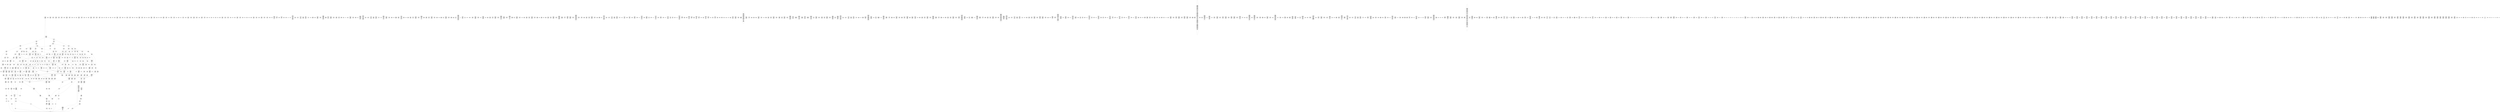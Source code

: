 /* Generated by GvGen v.1.0 (https://www.github.com/stricaud/gvgen) */

digraph G {
compound=true;
   node1 [label="[anywhere]"];
   node2 [label="# 0x0
PUSHX Data
PUSHX Data
MSTORE
PUSHX LogicData
CALLDATASIZE
LT
PUSHX Data
JUMPI
"];
   node3 [label="# 0xd
PUSHX Data
CALLDATALOAD
PUSHX BitData
SHR
PUSHX LogicData
GT
PUSHX Data
JUMPI
"];
   node4 [label="# 0x1e
PUSHX LogicData
GT
PUSHX Data
JUMPI
"];
   node5 [label="# 0x29
PUSHX LogicData
GT
PUSHX Data
JUMPI
"];
   node6 [label="# 0x34
PUSHX LogicData
EQ
PUSHX Data
JUMPI
"];
   node7 [label="# 0x3f
PUSHX LogicData
EQ
PUSHX Data
JUMPI
"];
   node8 [label="# 0x4a
PUSHX LogicData
EQ
PUSHX Data
JUMPI
"];
   node9 [label="# 0x55
PUSHX LogicData
EQ
PUSHX Data
JUMPI
"];
   node10 [label="# 0x60
PUSHX LogicData
EQ
PUSHX Data
JUMPI
"];
   node11 [label="# 0x6b
PUSHX LogicData
EQ
PUSHX Data
JUMPI
"];
   node12 [label="# 0x76
PUSHX Data
JUMP
"];
   node13 [label="# 0x7a
JUMPDEST
PUSHX LogicData
EQ
PUSHX Data
JUMPI
"];
   node14 [label="# 0x86
PUSHX LogicData
EQ
PUSHX Data
JUMPI
"];
   node15 [label="# 0x91
PUSHX LogicData
EQ
PUSHX Data
JUMPI
"];
   node16 [label="# 0x9c
PUSHX LogicData
EQ
PUSHX Data
JUMPI
"];
   node17 [label="# 0xa7
PUSHX LogicData
EQ
PUSHX Data
JUMPI
"];
   node18 [label="# 0xb2
PUSHX LogicData
EQ
PUSHX Data
JUMPI
"];
   node19 [label="# 0xbd
PUSHX Data
JUMP
"];
   node20 [label="# 0xc1
JUMPDEST
PUSHX LogicData
GT
PUSHX Data
JUMPI
"];
   node21 [label="# 0xcd
PUSHX LogicData
EQ
PUSHX Data
JUMPI
"];
   node22 [label="# 0xd8
PUSHX LogicData
EQ
PUSHX Data
JUMPI
"];
   node23 [label="# 0xe3
PUSHX LogicData
EQ
PUSHX Data
JUMPI
"];
   node24 [label="# 0xee
PUSHX LogicData
EQ
PUSHX Data
JUMPI
"];
   node25 [label="# 0xf9
PUSHX LogicData
EQ
PUSHX Data
JUMPI
"];
   node26 [label="# 0x104
PUSHX LogicData
EQ
PUSHX Data
JUMPI
"];
   node27 [label="# 0x10f
PUSHX Data
JUMP
"];
   node28 [label="# 0x113
JUMPDEST
PUSHX LogicData
EQ
PUSHX Data
JUMPI
"];
   node29 [label="# 0x11f
PUSHX LogicData
EQ
PUSHX Data
JUMPI
"];
   node30 [label="# 0x12a
PUSHX LogicData
EQ
PUSHX Data
JUMPI
"];
   node31 [label="# 0x135
PUSHX LogicData
EQ
PUSHX Data
JUMPI
"];
   node32 [label="# 0x140
PUSHX LogicData
EQ
PUSHX Data
JUMPI
"];
   node33 [label="# 0x14b
PUSHX Data
JUMP
"];
   node34 [label="# 0x14f
JUMPDEST
PUSHX LogicData
GT
PUSHX Data
JUMPI
"];
   node35 [label="# 0x15b
PUSHX LogicData
GT
PUSHX Data
JUMPI
"];
   node36 [label="# 0x166
PUSHX LogicData
EQ
PUSHX Data
JUMPI
"];
   node37 [label="# 0x171
PUSHX LogicData
EQ
PUSHX Data
JUMPI
"];
   node38 [label="# 0x17c
PUSHX LogicData
EQ
PUSHX Data
JUMPI
"];
   node39 [label="# 0x187
PUSHX LogicData
EQ
PUSHX Data
JUMPI
"];
   node40 [label="# 0x192
PUSHX LogicData
EQ
PUSHX Data
JUMPI
"];
   node41 [label="# 0x19d
PUSHX LogicData
EQ
PUSHX Data
JUMPI
"];
   node42 [label="# 0x1a8
PUSHX Data
JUMP
"];
   node43 [label="# 0x1ac
JUMPDEST
PUSHX LogicData
EQ
PUSHX Data
JUMPI
"];
   node44 [label="# 0x1b8
PUSHX LogicData
EQ
PUSHX Data
JUMPI
"];
   node45 [label="# 0x1c3
PUSHX LogicData
EQ
PUSHX Data
JUMPI
"];
   node46 [label="# 0x1ce
PUSHX LogicData
EQ
PUSHX Data
JUMPI
"];
   node47 [label="# 0x1d9
PUSHX LogicData
EQ
PUSHX Data
JUMPI
"];
   node48 [label="# 0x1e4
PUSHX Data
JUMP
"];
   node49 [label="# 0x1e8
JUMPDEST
PUSHX LogicData
GT
PUSHX Data
JUMPI
"];
   node50 [label="# 0x1f4
PUSHX LogicData
EQ
PUSHX Data
JUMPI
"];
   node51 [label="# 0x1ff
PUSHX LogicData
EQ
PUSHX Data
JUMPI
"];
   node52 [label="# 0x20a
PUSHX LogicData
EQ
PUSHX Data
JUMPI
"];
   node53 [label="# 0x215
PUSHX LogicData
EQ
PUSHX Data
JUMPI
"];
   node54 [label="# 0x220
PUSHX LogicData
EQ
PUSHX Data
JUMPI
"];
   node55 [label="# 0x22b
PUSHX LogicData
EQ
PUSHX Data
JUMPI
"];
   node56 [label="# 0x236
PUSHX Data
JUMP
"];
   node57 [label="# 0x23a
JUMPDEST
PUSHX LogicData
EQ
PUSHX Data
JUMPI
"];
   node58 [label="# 0x246
PUSHX LogicData
EQ
PUSHX Data
JUMPI
"];
   node59 [label="# 0x251
PUSHX LogicData
EQ
PUSHX Data
JUMPI
"];
   node60 [label="# 0x25c
PUSHX LogicData
EQ
PUSHX Data
JUMPI
"];
   node61 [label="# 0x267
PUSHX LogicData
EQ
PUSHX Data
JUMPI
"];
   node62 [label="# 0x272
JUMPDEST
PUSHX Data
REVERT
"];
   node63 [label="# 0x277
JUMPDEST
CALLVALUE
ISZERO
PUSHX Data
JUMPI
"];
   node64 [label="# 0x27f
PUSHX Data
REVERT
"];
   node65 [label="# 0x283
JUMPDEST
PUSHX Data
PUSHX ArithData
CALLDATASIZE
SUB
ADD
PUSHX Data
PUSHX Data
JUMP
"];
   node66 [label="# 0x299
JUMPDEST
PUSHX Data
JUMP
"];
   node67 [label="# 0x29e
JUMPDEST
PUSHX MemData
MLOAD
PUSHX Data
PUSHX Data
JUMP
"];
   node68 [label="# 0x2ab
JUMPDEST
PUSHX MemData
MLOAD
SUB
RETURN
"];
   node69 [label="# 0x2b4
JUMPDEST
CALLVALUE
ISZERO
PUSHX Data
JUMPI
"];
   node70 [label="# 0x2bc
PUSHX Data
REVERT
"];
   node71 [label="# 0x2c0
JUMPDEST
PUSHX Data
PUSHX Data
JUMP
"];
   node72 [label="# 0x2c9
JUMPDEST
PUSHX MemData
MLOAD
PUSHX Data
PUSHX Data
JUMP
"];
   node73 [label="# 0x2d6
JUMPDEST
PUSHX MemData
MLOAD
SUB
RETURN
"];
   node74 [label="# 0x2df
JUMPDEST
CALLVALUE
ISZERO
PUSHX Data
JUMPI
"];
   node75 [label="# 0x2e7
PUSHX Data
REVERT
"];
   node76 [label="# 0x2eb
JUMPDEST
PUSHX Data
PUSHX Data
JUMP
"];
   node77 [label="# 0x2f4
JUMPDEST
PUSHX MemData
MLOAD
PUSHX Data
PUSHX Data
JUMP
"];
   node78 [label="# 0x301
JUMPDEST
PUSHX MemData
MLOAD
SUB
RETURN
"];
   node79 [label="# 0x30a
JUMPDEST
CALLVALUE
ISZERO
PUSHX Data
JUMPI
"];
   node80 [label="# 0x312
PUSHX Data
REVERT
"];
   node81 [label="# 0x316
JUMPDEST
PUSHX Data
PUSHX ArithData
CALLDATASIZE
SUB
ADD
PUSHX Data
PUSHX Data
JUMP
"];
   node82 [label="# 0x32c
JUMPDEST
PUSHX Data
JUMP
"];
   node83 [label="# 0x331
JUMPDEST
PUSHX MemData
MLOAD
PUSHX Data
PUSHX Data
JUMP
"];
   node84 [label="# 0x33e
JUMPDEST
PUSHX MemData
MLOAD
SUB
RETURN
"];
   node85 [label="# 0x347
JUMPDEST
CALLVALUE
ISZERO
PUSHX Data
JUMPI
"];
   node86 [label="# 0x34f
PUSHX Data
REVERT
"];
   node87 [label="# 0x353
JUMPDEST
PUSHX Data
PUSHX ArithData
CALLDATASIZE
SUB
ADD
PUSHX Data
PUSHX Data
JUMP
"];
   node88 [label="# 0x369
JUMPDEST
PUSHX Data
JUMP
"];
   node89 [label="# 0x36e
JUMPDEST
STOP
"];
   node90 [label="# 0x370
JUMPDEST
CALLVALUE
ISZERO
PUSHX Data
JUMPI
"];
   node91 [label="# 0x378
PUSHX Data
REVERT
"];
   node92 [label="# 0x37c
JUMPDEST
PUSHX Data
PUSHX ArithData
CALLDATASIZE
SUB
ADD
PUSHX Data
PUSHX Data
JUMP
"];
   node93 [label="# 0x392
JUMPDEST
PUSHX Data
JUMP
"];
   node94 [label="# 0x397
JUMPDEST
PUSHX MemData
MLOAD
PUSHX Data
PUSHX Data
JUMP
"];
   node95 [label="# 0x3a4
JUMPDEST
PUSHX MemData
MLOAD
SUB
RETURN
"];
   node96 [label="# 0x3ad
JUMPDEST
PUSHX Data
PUSHX ArithData
CALLDATASIZE
SUB
ADD
PUSHX Data
PUSHX Data
JUMP
"];
   node97 [label="# 0x3c2
JUMPDEST
PUSHX Data
JUMP
"];
   node98 [label="# 0x3c7
JUMPDEST
STOP
"];
   node99 [label="# 0x3c9
JUMPDEST
CALLVALUE
ISZERO
PUSHX Data
JUMPI
"];
   node100 [label="# 0x3d1
PUSHX Data
REVERT
"];
   node101 [label="# 0x3d5
JUMPDEST
PUSHX Data
PUSHX ArithData
CALLDATASIZE
SUB
ADD
PUSHX Data
PUSHX Data
JUMP
"];
   node102 [label="# 0x3eb
JUMPDEST
PUSHX Data
JUMP
"];
   node103 [label="# 0x3f0
JUMPDEST
PUSHX MemData
MLOAD
PUSHX Data
PUSHX Data
JUMP
"];
   node104 [label="# 0x3fd
JUMPDEST
PUSHX MemData
MLOAD
SUB
RETURN
"];
   node105 [label="# 0x406
JUMPDEST
CALLVALUE
ISZERO
PUSHX Data
JUMPI
"];
   node106 [label="# 0x40e
PUSHX Data
REVERT
"];
   node107 [label="# 0x412
JUMPDEST
PUSHX Data
PUSHX Data
JUMP
"];
   node108 [label="# 0x41b
JUMPDEST
PUSHX MemData
MLOAD
PUSHX Data
PUSHX Data
JUMP
"];
   node109 [label="# 0x428
JUMPDEST
PUSHX MemData
MLOAD
SUB
RETURN
"];
   node110 [label="# 0x431
JUMPDEST
CALLVALUE
ISZERO
PUSHX Data
JUMPI
"];
   node111 [label="# 0x439
PUSHX Data
REVERT
"];
   node112 [label="# 0x43d
JUMPDEST
PUSHX Data
PUSHX Data
JUMP
"];
   node113 [label="# 0x446
JUMPDEST
PUSHX MemData
MLOAD
PUSHX Data
PUSHX Data
JUMP
"];
   node114 [label="# 0x453
JUMPDEST
PUSHX MemData
MLOAD
SUB
RETURN
"];
   node115 [label="# 0x45c
JUMPDEST
CALLVALUE
ISZERO
PUSHX Data
JUMPI
"];
   node116 [label="# 0x464
PUSHX Data
REVERT
"];
   node117 [label="# 0x468
JUMPDEST
PUSHX Data
PUSHX ArithData
CALLDATASIZE
SUB
ADD
PUSHX Data
PUSHX Data
JUMP
"];
   node118 [label="# 0x47e
JUMPDEST
PUSHX Data
JUMP
"];
   node119 [label="# 0x483
JUMPDEST
STOP
"];
   node120 [label="# 0x485
JUMPDEST
CALLVALUE
ISZERO
PUSHX Data
JUMPI
"];
   node121 [label="# 0x48d
PUSHX Data
REVERT
"];
   node122 [label="# 0x491
JUMPDEST
PUSHX Data
PUSHX ArithData
CALLDATASIZE
SUB
ADD
PUSHX Data
PUSHX Data
JUMP
"];
   node123 [label="# 0x4a7
JUMPDEST
PUSHX Data
JUMP
"];
   node124 [label="# 0x4ac
JUMPDEST
STOP
"];
   node125 [label="# 0x4ae
JUMPDEST
CALLVALUE
ISZERO
PUSHX Data
JUMPI
"];
   node126 [label="# 0x4b6
PUSHX Data
REVERT
"];
   node127 [label="# 0x4ba
JUMPDEST
PUSHX Data
PUSHX ArithData
CALLDATASIZE
SUB
ADD
PUSHX Data
PUSHX Data
JUMP
"];
   node128 [label="# 0x4d0
JUMPDEST
PUSHX Data
JUMP
"];
   node129 [label="# 0x4d5
JUMPDEST
STOP
"];
   node130 [label="# 0x4d7
JUMPDEST
CALLVALUE
ISZERO
PUSHX Data
JUMPI
"];
   node131 [label="# 0x4df
PUSHX Data
REVERT
"];
   node132 [label="# 0x4e3
JUMPDEST
PUSHX Data
PUSHX ArithData
CALLDATASIZE
SUB
ADD
PUSHX Data
PUSHX Data
JUMP
"];
   node133 [label="# 0x4f9
JUMPDEST
PUSHX Data
JUMP
"];
   node134 [label="# 0x4fe
JUMPDEST
PUSHX MemData
MLOAD
PUSHX Data
PUSHX Data
JUMP
"];
   node135 [label="# 0x50b
JUMPDEST
PUSHX MemData
MLOAD
SUB
RETURN
"];
   node136 [label="# 0x514
JUMPDEST
CALLVALUE
ISZERO
PUSHX Data
JUMPI
"];
   node137 [label="# 0x51c
PUSHX Data
REVERT
"];
   node138 [label="# 0x520
JUMPDEST
PUSHX Data
PUSHX ArithData
CALLDATASIZE
SUB
ADD
PUSHX Data
PUSHX Data
JUMP
"];
   node139 [label="# 0x536
JUMPDEST
PUSHX Data
JUMP
"];
   node140 [label="# 0x53b
JUMPDEST
STOP
"];
   node141 [label="# 0x53d
JUMPDEST
CALLVALUE
ISZERO
PUSHX Data
JUMPI
"];
   node142 [label="# 0x545
PUSHX Data
REVERT
"];
   node143 [label="# 0x549
JUMPDEST
PUSHX Data
PUSHX Data
JUMP
"];
   node144 [label="# 0x552
JUMPDEST
PUSHX MemData
MLOAD
PUSHX Data
PUSHX Data
JUMP
"];
   node145 [label="# 0x55f
JUMPDEST
PUSHX MemData
MLOAD
SUB
RETURN
"];
   node146 [label="# 0x568
JUMPDEST
CALLVALUE
ISZERO
PUSHX Data
JUMPI
"];
   node147 [label="# 0x570
PUSHX Data
REVERT
"];
   node148 [label="# 0x574
JUMPDEST
PUSHX Data
PUSHX Data
JUMP
"];
   node149 [label="# 0x57d
JUMPDEST
PUSHX MemData
MLOAD
PUSHX Data
PUSHX Data
JUMP
"];
   node150 [label="# 0x58a
JUMPDEST
PUSHX MemData
MLOAD
SUB
RETURN
"];
   node151 [label="# 0x593
JUMPDEST
CALLVALUE
ISZERO
PUSHX Data
JUMPI
"];
   node152 [label="# 0x59b
PUSHX Data
REVERT
"];
   node153 [label="# 0x59f
JUMPDEST
PUSHX Data
PUSHX ArithData
CALLDATASIZE
SUB
ADD
PUSHX Data
PUSHX Data
JUMP
"];
   node154 [label="# 0x5b5
JUMPDEST
PUSHX Data
JUMP
"];
   node155 [label="# 0x5ba
JUMPDEST
STOP
"];
   node156 [label="# 0x5bc
JUMPDEST
CALLVALUE
ISZERO
PUSHX Data
JUMPI
"];
   node157 [label="# 0x5c4
PUSHX Data
REVERT
"];
   node158 [label="# 0x5c8
JUMPDEST
PUSHX Data
PUSHX ArithData
CALLDATASIZE
SUB
ADD
PUSHX Data
PUSHX Data
JUMP
"];
   node159 [label="# 0x5de
JUMPDEST
PUSHX Data
JUMP
"];
   node160 [label="# 0x5e3
JUMPDEST
PUSHX MemData
MLOAD
PUSHX Data
PUSHX Data
JUMP
"];
   node161 [label="# 0x5f0
JUMPDEST
PUSHX MemData
MLOAD
SUB
RETURN
"];
   node162 [label="# 0x5f9
JUMPDEST
CALLVALUE
ISZERO
PUSHX Data
JUMPI
"];
   node163 [label="# 0x601
PUSHX Data
REVERT
"];
   node164 [label="# 0x605
JUMPDEST
PUSHX Data
PUSHX ArithData
CALLDATASIZE
SUB
ADD
PUSHX Data
PUSHX Data
JUMP
"];
   node165 [label="# 0x61b
JUMPDEST
PUSHX Data
JUMP
"];
   node166 [label="# 0x620
JUMPDEST
STOP
"];
   node167 [label="# 0x622
JUMPDEST
CALLVALUE
ISZERO
PUSHX Data
JUMPI
"];
   node168 [label="# 0x62a
PUSHX Data
REVERT
"];
   node169 [label="# 0x62e
JUMPDEST
PUSHX Data
PUSHX ArithData
CALLDATASIZE
SUB
ADD
PUSHX Data
PUSHX Data
JUMP
"];
   node170 [label="# 0x644
JUMPDEST
PUSHX Data
JUMP
"];
   node171 [label="# 0x649
JUMPDEST
PUSHX MemData
MLOAD
PUSHX Data
PUSHX Data
JUMP
"];
   node172 [label="# 0x656
JUMPDEST
PUSHX MemData
MLOAD
SUB
RETURN
"];
   node173 [label="# 0x65f
JUMPDEST
CALLVALUE
ISZERO
PUSHX Data
JUMPI
"];
   node174 [label="# 0x667
PUSHX Data
REVERT
"];
   node175 [label="# 0x66b
JUMPDEST
PUSHX Data
PUSHX ArithData
CALLDATASIZE
SUB
ADD
PUSHX Data
PUSHX Data
JUMP
"];
   node176 [label="# 0x681
JUMPDEST
PUSHX Data
JUMP
"];
   node177 [label="# 0x686
JUMPDEST
STOP
"];
   node178 [label="# 0x688
JUMPDEST
CALLVALUE
ISZERO
PUSHX Data
JUMPI
"];
   node179 [label="# 0x690
PUSHX Data
REVERT
"];
   node180 [label="# 0x694
JUMPDEST
PUSHX Data
PUSHX ArithData
CALLDATASIZE
SUB
ADD
PUSHX Data
PUSHX Data
JUMP
"];
   node181 [label="# 0x6aa
JUMPDEST
PUSHX Data
JUMP
"];
   node182 [label="# 0x6af
JUMPDEST
PUSHX MemData
MLOAD
PUSHX Data
PUSHX Data
JUMP
"];
   node183 [label="# 0x6bc
JUMPDEST
PUSHX MemData
MLOAD
SUB
RETURN
"];
   node184 [label="# 0x6c5
JUMPDEST
CALLVALUE
ISZERO
PUSHX Data
JUMPI
"];
   node185 [label="# 0x6cd
PUSHX Data
REVERT
"];
   node186 [label="# 0x6d1
JUMPDEST
PUSHX Data
PUSHX Data
JUMP
"];
   node187 [label="# 0x6da
JUMPDEST
STOP
"];
   node188 [label="# 0x6dc
JUMPDEST
CALLVALUE
ISZERO
PUSHX Data
JUMPI
"];
   node189 [label="# 0x6e4
PUSHX Data
REVERT
"];
   node190 [label="# 0x6e8
JUMPDEST
PUSHX Data
PUSHX Data
JUMP
"];
   node191 [label="# 0x6f1
JUMPDEST
PUSHX MemData
MLOAD
PUSHX Data
PUSHX Data
JUMP
"];
   node192 [label="# 0x6fe
JUMPDEST
PUSHX MemData
MLOAD
SUB
RETURN
"];
   node193 [label="# 0x707
JUMPDEST
CALLVALUE
ISZERO
PUSHX Data
JUMPI
"];
   node194 [label="# 0x70f
PUSHX Data
REVERT
"];
   node195 [label="# 0x713
JUMPDEST
PUSHX Data
PUSHX Data
JUMP
"];
   node196 [label="# 0x71c
JUMPDEST
PUSHX MemData
MLOAD
PUSHX Data
PUSHX Data
JUMP
"];
   node197 [label="# 0x729
JUMPDEST
PUSHX MemData
MLOAD
SUB
RETURN
"];
   node198 [label="# 0x732
JUMPDEST
CALLVALUE
ISZERO
PUSHX Data
JUMPI
"];
   node199 [label="# 0x73a
PUSHX Data
REVERT
"];
   node200 [label="# 0x73e
JUMPDEST
PUSHX Data
PUSHX Data
JUMP
"];
   node201 [label="# 0x747
JUMPDEST
STOP
"];
   node202 [label="# 0x749
JUMPDEST
CALLVALUE
ISZERO
PUSHX Data
JUMPI
"];
   node203 [label="# 0x751
PUSHX Data
REVERT
"];
   node204 [label="# 0x755
JUMPDEST
PUSHX Data
PUSHX ArithData
CALLDATASIZE
SUB
ADD
PUSHX Data
PUSHX Data
JUMP
"];
   node205 [label="# 0x76b
JUMPDEST
PUSHX Data
JUMP
"];
   node206 [label="# 0x770
JUMPDEST
STOP
"];
   node207 [label="# 0x772
JUMPDEST
CALLVALUE
ISZERO
PUSHX Data
JUMPI
"];
   node208 [label="# 0x77a
PUSHX Data
REVERT
"];
   node209 [label="# 0x77e
JUMPDEST
PUSHX Data
PUSHX Data
JUMP
"];
   node210 [label="# 0x787
JUMPDEST
PUSHX MemData
MLOAD
PUSHX Data
PUSHX Data
JUMP
"];
   node211 [label="# 0x794
JUMPDEST
PUSHX MemData
MLOAD
SUB
RETURN
"];
   node212 [label="# 0x79d
JUMPDEST
CALLVALUE
ISZERO
PUSHX Data
JUMPI
"];
   node213 [label="# 0x7a5
PUSHX Data
REVERT
"];
   node214 [label="# 0x7a9
JUMPDEST
PUSHX Data
PUSHX ArithData
CALLDATASIZE
SUB
ADD
PUSHX Data
PUSHX Data
JUMP
"];
   node215 [label="# 0x7bf
JUMPDEST
PUSHX Data
JUMP
"];
   node216 [label="# 0x7c4
JUMPDEST
PUSHX MemData
MLOAD
PUSHX Data
PUSHX Data
JUMP
"];
   node217 [label="# 0x7d1
JUMPDEST
PUSHX MemData
MLOAD
SUB
RETURN
"];
   node218 [label="# 0x7da
JUMPDEST
CALLVALUE
ISZERO
PUSHX Data
JUMPI
"];
   node219 [label="# 0x7e2
PUSHX Data
REVERT
"];
   node220 [label="# 0x7e6
JUMPDEST
PUSHX Data
PUSHX Data
JUMP
"];
   node221 [label="# 0x7ef
JUMPDEST
PUSHX MemData
MLOAD
PUSHX Data
PUSHX Data
JUMP
"];
   node222 [label="# 0x7fc
JUMPDEST
PUSHX MemData
MLOAD
SUB
RETURN
"];
   node223 [label="# 0x805
JUMPDEST
CALLVALUE
ISZERO
PUSHX Data
JUMPI
"];
   node224 [label="# 0x80d
PUSHX Data
REVERT
"];
   node225 [label="# 0x811
JUMPDEST
PUSHX Data
PUSHX ArithData
CALLDATASIZE
SUB
ADD
PUSHX Data
PUSHX Data
JUMP
"];
   node226 [label="# 0x827
JUMPDEST
PUSHX Data
JUMP
"];
   node227 [label="# 0x82c
JUMPDEST
PUSHX MemData
MLOAD
PUSHX Data
PUSHX Data
JUMP
"];
   node228 [label="# 0x839
JUMPDEST
PUSHX MemData
MLOAD
SUB
RETURN
"];
   node229 [label="# 0x842
JUMPDEST
CALLVALUE
ISZERO
PUSHX Data
JUMPI
"];
   node230 [label="# 0x84a
PUSHX Data
REVERT
"];
   node231 [label="# 0x84e
JUMPDEST
PUSHX Data
PUSHX ArithData
CALLDATASIZE
SUB
ADD
PUSHX Data
PUSHX Data
JUMP
"];
   node232 [label="# 0x864
JUMPDEST
PUSHX Data
JUMP
"];
   node233 [label="# 0x869
JUMPDEST
STOP
"];
   node234 [label="# 0x86b
JUMPDEST
CALLVALUE
ISZERO
PUSHX Data
JUMPI
"];
   node235 [label="# 0x873
PUSHX Data
REVERT
"];
   node236 [label="# 0x877
JUMPDEST
PUSHX Data
PUSHX ArithData
CALLDATASIZE
SUB
ADD
PUSHX Data
PUSHX Data
JUMP
"];
   node237 [label="# 0x88d
JUMPDEST
PUSHX Data
JUMP
"];
   node238 [label="# 0x892
JUMPDEST
STOP
"];
   node239 [label="# 0x894
JUMPDEST
CALLVALUE
ISZERO
PUSHX Data
JUMPI
"];
   node240 [label="# 0x89c
PUSHX Data
REVERT
"];
   node241 [label="# 0x8a0
JUMPDEST
PUSHX Data
PUSHX ArithData
CALLDATASIZE
SUB
ADD
PUSHX Data
PUSHX Data
JUMP
"];
   node242 [label="# 0x8b6
JUMPDEST
PUSHX Data
JUMP
"];
   node243 [label="# 0x8bb
JUMPDEST
STOP
"];
   node244 [label="# 0x8bd
JUMPDEST
CALLVALUE
ISZERO
PUSHX Data
JUMPI
"];
   node245 [label="# 0x8c5
PUSHX Data
REVERT
"];
   node246 [label="# 0x8c9
JUMPDEST
PUSHX Data
PUSHX ArithData
CALLDATASIZE
SUB
ADD
PUSHX Data
PUSHX Data
JUMP
"];
   node247 [label="# 0x8df
JUMPDEST
PUSHX Data
JUMP
"];
   node248 [label="# 0x8e4
JUMPDEST
PUSHX MemData
MLOAD
PUSHX Data
PUSHX Data
JUMP
"];
   node249 [label="# 0x8f1
JUMPDEST
PUSHX MemData
MLOAD
SUB
RETURN
"];
   node250 [label="# 0x8fa
JUMPDEST
CALLVALUE
ISZERO
PUSHX Data
JUMPI
"];
   node251 [label="# 0x902
PUSHX Data
REVERT
"];
   node252 [label="# 0x906
JUMPDEST
PUSHX Data
PUSHX Data
JUMP
"];
   node253 [label="# 0x90f
JUMPDEST
PUSHX MemData
MLOAD
PUSHX Data
PUSHX Data
JUMP
"];
   node254 [label="# 0x91c
JUMPDEST
PUSHX MemData
MLOAD
SUB
RETURN
"];
   node255 [label="# 0x925
JUMPDEST
CALLVALUE
ISZERO
PUSHX Data
JUMPI
"];
   node256 [label="# 0x92d
PUSHX Data
REVERT
"];
   node257 [label="# 0x931
JUMPDEST
PUSHX Data
PUSHX ArithData
CALLDATASIZE
SUB
ADD
PUSHX Data
PUSHX Data
JUMP
"];
   node258 [label="# 0x947
JUMPDEST
PUSHX Data
JUMP
"];
   node259 [label="# 0x94c
JUMPDEST
STOP
"];
   node260 [label="# 0x94e
JUMPDEST
CALLVALUE
ISZERO
PUSHX Data
JUMPI
"];
   node261 [label="# 0x956
PUSHX Data
REVERT
"];
   node262 [label="# 0x95a
JUMPDEST
PUSHX Data
PUSHX ArithData
CALLDATASIZE
SUB
ADD
PUSHX Data
PUSHX Data
JUMP
"];
   node263 [label="# 0x970
JUMPDEST
PUSHX Data
JUMP
"];
   node264 [label="# 0x975
JUMPDEST
PUSHX MemData
MLOAD
PUSHX Data
PUSHX Data
JUMP
"];
   node265 [label="# 0x982
JUMPDEST
PUSHX MemData
MLOAD
SUB
RETURN
"];
   node266 [label="# 0x98b
JUMPDEST
CALLVALUE
ISZERO
PUSHX Data
JUMPI
"];
   node267 [label="# 0x993
PUSHX Data
REVERT
"];
   node268 [label="# 0x997
JUMPDEST
PUSHX Data
PUSHX ArithData
CALLDATASIZE
SUB
ADD
PUSHX Data
PUSHX Data
JUMP
"];
   node269 [label="# 0x9ad
JUMPDEST
PUSHX Data
JUMP
"];
   node270 [label="# 0x9b2
JUMPDEST
STOP
"];
   node271 [label="# 0x9b4
JUMPDEST
CALLVALUE
ISZERO
PUSHX Data
JUMPI
"];
   node272 [label="# 0x9bc
PUSHX Data
REVERT
"];
   node273 [label="# 0x9c0
JUMPDEST
PUSHX Data
PUSHX ArithData
CALLDATASIZE
SUB
ADD
PUSHX Data
PUSHX Data
JUMP
"];
   node274 [label="# 0x9d6
JUMPDEST
PUSHX Data
JUMP
"];
   node275 [label="# 0x9db
JUMPDEST
STOP
"];
   node276 [label="# 0x9dd
JUMPDEST
CALLVALUE
ISZERO
PUSHX Data
JUMPI
"];
   node277 [label="# 0x9e5
PUSHX Data
REVERT
"];
   node278 [label="# 0x9e9
JUMPDEST
PUSHX Data
PUSHX ArithData
CALLDATASIZE
SUB
ADD
PUSHX Data
PUSHX Data
JUMP
"];
   node279 [label="# 0x9ff
JUMPDEST
PUSHX Data
JUMP
"];
   node280 [label="# 0xa04
JUMPDEST
PUSHX MemData
MLOAD
PUSHX Data
PUSHX Data
JUMP
"];
   node281 [label="# 0xa11
JUMPDEST
PUSHX MemData
MLOAD
SUB
RETURN
"];
   node282 [label="# 0xa1a
JUMPDEST
CALLVALUE
ISZERO
PUSHX Data
JUMPI
"];
   node283 [label="# 0xa22
PUSHX Data
REVERT
"];
   node284 [label="# 0xa26
JUMPDEST
PUSHX Data
PUSHX ArithData
CALLDATASIZE
SUB
ADD
PUSHX Data
PUSHX Data
JUMP
"];
   node285 [label="# 0xa3c
JUMPDEST
PUSHX Data
JUMP
"];
   node286 [label="# 0xa41
JUMPDEST
PUSHX MemData
MLOAD
PUSHX Data
PUSHX Data
JUMP
"];
   node287 [label="# 0xa4e
JUMPDEST
PUSHX MemData
MLOAD
SUB
RETURN
"];
   node288 [label="# 0xa57
JUMPDEST
CALLVALUE
ISZERO
PUSHX Data
JUMPI
"];
   node289 [label="# 0xa5f
PUSHX Data
REVERT
"];
   node290 [label="# 0xa63
JUMPDEST
PUSHX Data
PUSHX Data
JUMP
"];
   node291 [label="# 0xa6c
JUMPDEST
PUSHX MemData
MLOAD
PUSHX Data
PUSHX Data
JUMP
"];
   node292 [label="# 0xa79
JUMPDEST
PUSHX MemData
MLOAD
SUB
RETURN
"];
   node293 [label="# 0xa82
JUMPDEST
CALLVALUE
ISZERO
PUSHX Data
JUMPI
"];
   node294 [label="# 0xa8a
PUSHX Data
REVERT
"];
   node295 [label="# 0xa8e
JUMPDEST
PUSHX Data
PUSHX ArithData
CALLDATASIZE
SUB
ADD
PUSHX Data
PUSHX Data
JUMP
"];
   node296 [label="# 0xaa4
JUMPDEST
PUSHX Data
JUMP
"];
   node297 [label="# 0xaa9
JUMPDEST
STOP
"];
   node298 [label="# 0xaab
JUMPDEST
PUSHX Data
PUSHX BitData
PUSHX BitData
NOT
AND
PUSHX BitData
NOT
AND
EQ
PUSHX Data
JUMPI
"];
   node299 [label="# 0xb14
PUSHX BitData
PUSHX BitData
NOT
AND
PUSHX BitData
NOT
AND
EQ
"];
   node300 [label="# 0xb76
JUMPDEST
PUSHX Data
JUMPI
"];
   node301 [label="# 0xb7c
PUSHX BitData
PUSHX BitData
NOT
AND
PUSHX BitData
NOT
AND
EQ
"];
   node302 [label="# 0xbde
JUMPDEST
PUSHX Data
JUMPI
"];
   node303 [label="# 0xbe4
PUSHX Data
PUSHX Data
JUMP
"];
   node304 [label="# 0xbed
JUMPDEST
"];
   node305 [label="# 0xbee
JUMPDEST
JUMP
"];
   node306 [label="# 0xbf5
JUMPDEST
PUSHX Data
PUSHX StorData
SLOAD
PUSHX Data
PUSHX Data
JUMP
"];
   node307 [label="# 0xc04
JUMPDEST
PUSHX ArithData
ADD
PUSHX ArithData
DIV
MUL
PUSHX ArithData
ADD
PUSHX MemData
MLOAD
ADD
PUSHX Data
MSTORE
MSTORE
PUSHX ArithData
ADD
SLOAD
PUSHX Data
PUSHX Data
JUMP
"];
   node308 [label="# 0xc30
JUMPDEST
ISZERO
PUSHX Data
JUMPI
"];
   node309 [label="# 0xc37
PUSHX LogicData
LT
PUSHX Data
JUMPI
"];
   node310 [label="# 0xc3f
PUSHX ArithData
SLOAD
DIV
MUL
MSTORE
PUSHX ArithData
ADD
PUSHX Data
JUMP
"];
   node311 [label="# 0xc52
JUMPDEST
ADD
PUSHX Data
MSTORE
PUSHX Data
PUSHX Data
SHA3
"];
   node312 [label="# 0xc60
JUMPDEST
SLOAD
MSTORE
PUSHX ArithData
ADD
PUSHX ArithData
ADD
GT
PUSHX Data
JUMPI
"];
   node313 [label="# 0xc74
SUB
PUSHX BitData
AND
ADD
"];
   node314 [label="# 0xc7d
JUMPDEST
JUMP
"];
   node315 [label="# 0xc87
JUMPDEST
PUSHX StorData
PUSHX ArithData
SLOAD
PUSHX ArithData
EXP
DIV
PUSHX BitData
AND
JUMP
"];
   node316 [label="# 0xcad
JUMPDEST
PUSHX Data
PUSHX Data
PUSHX Data
JUMP
"];
   node317 [label="# 0xcb8
JUMPDEST
PUSHX Data
JUMPI
"];
   node318 [label="# 0xcbd
PUSHX MemData
MLOAD
PUSHX Data
MSTORE
PUSHX ArithData
ADD
PUSHX Data
PUSHX Data
JUMP
"];
   node319 [label="# 0xcee
JUMPDEST
PUSHX MemData
MLOAD
SUB
REVERT
"];
   node320 [label="# 0xcf7
JUMPDEST
PUSHX Data
PUSHX ArithData
MSTORE
PUSHX ArithData
ADD
MSTORE
PUSHX ArithData
ADD
PUSHX Data
SHA3
PUSHX ArithData
SLOAD
PUSHX ArithData
EXP
DIV
PUSHX BitData
AND
JUMP
"];
   node321 [label="# 0xd32
JUMPDEST
PUSHX Data
PUSHX Data
PUSHX Data
JUMP
"];
   node322 [label="# 0xd3d
JUMPDEST
PUSHX BitData
AND
PUSHX BitData
AND
EQ
ISZERO
PUSHX Data
JUMPI
"];
   node323 [label="# 0xd74
PUSHX MemData
MLOAD
PUSHX Data
MSTORE
PUSHX ArithData
ADD
PUSHX Data
PUSHX Data
JUMP
"];
   node324 [label="# 0xda5
JUMPDEST
PUSHX MemData
MLOAD
SUB
REVERT
"];
   node325 [label="# 0xdae
JUMPDEST
PUSHX BitData
AND
PUSHX Data
PUSHX Data
JUMP
"];
   node326 [label="# 0xdcd
JUMPDEST
PUSHX BitData
AND
EQ
PUSHX Data
JUMPI
"];
   node327 [label="# 0xdea
PUSHX Data
PUSHX Data
PUSHX Data
JUMP
"];
   node328 [label="# 0xdf6
JUMPDEST
PUSHX Data
JUMP
"];
   node329 [label="# 0xdfb
JUMPDEST
"];
   node330 [label="# 0xdfc
JUMPDEST
PUSHX Data
JUMPI
"];
   node331 [label="# 0xe01
PUSHX MemData
MLOAD
PUSHX Data
MSTORE
PUSHX ArithData
ADD
PUSHX Data
PUSHX Data
JUMP
"];
   node332 [label="# 0xe32
JUMPDEST
PUSHX MemData
MLOAD
SUB
REVERT
"];
   node333 [label="# 0xe3b
JUMPDEST
PUSHX Data
PUSHX Data
JUMP
"];
   node334 [label="# 0xe46
JUMPDEST
JUMP
"];
   node335 [label="# 0xe4b
JUMPDEST
PUSHX Data
PUSHX Data
PUSHX ArithData
MSTORE
PUSHX ArithData
ADD
MSTORE
PUSHX ArithData
ADD
PUSHX Data
SHA3
SLOAD
PUSHX Data
PUSHX Data
JUMP
"];
   node336 [label="# 0xe6b
JUMPDEST
PUSHX ArithData
ADD
PUSHX ArithData
DIV
MUL
PUSHX ArithData
ADD
PUSHX MemData
MLOAD
ADD
PUSHX Data
MSTORE
MSTORE
PUSHX ArithData
ADD
SLOAD
PUSHX Data
PUSHX Data
JUMP
"];
   node337 [label="# 0xe97
JUMPDEST
ISZERO
PUSHX Data
JUMPI
"];
   node338 [label="# 0xe9e
PUSHX LogicData
LT
PUSHX Data
JUMPI
"];
   node339 [label="# 0xea6
PUSHX ArithData
SLOAD
DIV
MUL
MSTORE
PUSHX ArithData
ADD
PUSHX Data
JUMP
"];
   node340 [label="# 0xeb9
JUMPDEST
ADD
PUSHX Data
MSTORE
PUSHX Data
PUSHX Data
SHA3
"];
   node341 [label="# 0xec7
JUMPDEST
SLOAD
MSTORE
PUSHX ArithData
ADD
PUSHX ArithData
ADD
GT
PUSHX Data
JUMPI
"];
   node342 [label="# 0xedb
SUB
PUSHX BitData
AND
ADD
"];
   node343 [label="# 0xee4
JUMPDEST
JUMP
"];
   node344 [label="# 0xef0
JUMPDEST
PUSHX StorData
PUSHX ArithData
SLOAD
PUSHX ArithData
EXP
DIV
PUSHX BitData
AND
PUSHX BitData
AND
CALLER
PUSHX BitData
AND
EQ
PUSHX Data
JUMPI
"];
   node345 [label="# 0xf46
PUSHX MemData
MLOAD
PUSHX Data
MSTORE
PUSHX ArithData
ADD
PUSHX Data
PUSHX Data
JUMP
"];
   node346 [label="# 0xf77
JUMPDEST
PUSHX MemData
MLOAD
SUB
REVERT
"];
   node347 [label="# 0xf80
JUMPDEST
PUSHX Data
PUSHX Data
JUMP
"];
   node348 [label="# 0xf8a
JUMPDEST
JUMP
"];
   node349 [label="# 0xf8e
JUMPDEST
PUSHX Data
PUSHX Data
PUSHX Data
PUSHX Data
JUMP
"];
   node350 [label="# 0xf9b
JUMPDEST
PUSHX MemData
MLOAD
PUSHX Data
PUSHX Data
JUMP
"];
   node351 [label="# 0xfa8
JUMPDEST
MSTORE
PUSHX ArithData
ADD
PUSHX MemData
MLOAD
SUB
SHA3
PUSHX ArithData
SLOAD
PUSHX ArithData
EXP
DIV
PUSHX BitData
AND
JUMP
"];
   node352 [label="# 0xfcb
JUMPDEST
PUSHX Data
PUSHX StorData
SLOAD
JUMP
"];
   node353 [label="# 0xfd5
JUMPDEST
PUSHX StorData
PUSHX ArithData
SLOAD
PUSHX ArithData
EXP
DIV
PUSHX BitData
AND
JUMP
"];
   node354 [label="# 0xfe8
JUMPDEST
PUSHX Data
PUSHX Data
JUMP
"];
   node355 [label="# 0xff3
JUMPDEST
JUMP
"];
   node356 [label="# 0xff8
JUMPDEST
PUSHX Data
PUSHX Data
JUMP
"];
   node357 [label="# 0x1000
JUMPDEST
PUSHX BitData
AND
PUSHX Data
PUSHX Data
JUMP
"];
   node358 [label="# 0x101e
JUMPDEST
PUSHX BitData
AND
EQ
PUSHX Data
JUMPI
"];
   node359 [label="# 0x103a
PUSHX MemData
MLOAD
PUSHX Data
MSTORE
PUSHX ArithData
ADD
PUSHX Data
PUSHX Data
JUMP
"];
   node360 [label="# 0x106b
JUMPDEST
PUSHX MemData
MLOAD
SUB
REVERT
"];
   node361 [label="# 0x1074
JUMPDEST
PUSHX StorData
PUSHX ArithData
PUSHX ArithData
EXP
SLOAD
PUSHX ArithData
MUL
NOT
AND
PUSHX BitData
AND
MUL
OR
SSTORE
JUMP
"];
   node362 [label="# 0x10b8
JUMPDEST
PUSHX Data
PUSHX Data
JUMP
"];
   node363 [label="# 0x10c0
JUMPDEST
PUSHX BitData
AND
PUSHX Data
PUSHX Data
JUMP
"];
   node364 [label="# 0x10de
JUMPDEST
PUSHX BitData
AND
EQ
PUSHX Data
JUMPI
"];
   node365 [label="# 0x10fa
PUSHX MemData
MLOAD
PUSHX Data
MSTORE
PUSHX ArithData
ADD
PUSHX Data
PUSHX Data
JUMP
"];
   node366 [label="# 0x112b
JUMPDEST
PUSHX MemData
MLOAD
SUB
REVERT
"];
   node367 [label="# 0x1134
JUMPDEST
PUSHX Data
PUSHX Data
JUMP
"];
   node368 [label="# 0x113d
JUMPDEST
JUMP
"];
   node369 [label="# 0x1140
JUMPDEST
PUSHX Data
PUSHX Data
PUSHX Data
JUMP
"];
   node370 [label="# 0x114b
JUMPDEST
LT
PUSHX Data
JUMPI
"];
   node371 [label="# 0x1152
PUSHX MemData
MLOAD
PUSHX Data
MSTORE
PUSHX ArithData
ADD
PUSHX Data
PUSHX Data
JUMP
"];
   node372 [label="# 0x1183
JUMPDEST
PUSHX MemData
MLOAD
SUB
REVERT
"];
   node373 [label="# 0x118c
JUMPDEST
PUSHX Data
PUSHX Data
PUSHX Data
JUMP
"];
   node374 [label="# 0x1196
JUMPDEST
PUSHX Data
PUSHX Data
"];
   node375 [label="# 0x119e
JUMPDEST
LT
ISZERO
PUSHX Data
JUMPI
"];
   node376 [label="# 0x11a7
PUSHX Data
PUSHX Data
PUSHX ArithData
MSTORE
PUSHX ArithData
ADD
MSTORE
PUSHX ArithData
ADD
PUSHX Data
SHA3
PUSHX ArithData
SLOAD
PUSHX ArithData
EXP
DIV
PUSHX BitData
AND
PUSHX BitData
PUSHX BitData
AND
PUSHX BitData
AND
EQ
PUSHX Data
JUMPI
"];
   node377 [label="# 0x1213
"];
   node378 [label="# 0x1216
JUMPDEST
PUSHX BitData
AND
PUSHX BitData
AND
EQ
ISZERO
PUSHX Data
JUMPI
"];
   node379 [label="# 0x124b
EQ
ISZERO
PUSHX Data
JUMPI
"];
   node380 [label="# 0x1253
PUSHX Data
JUMP
"];
   node381 [label="# 0x125f
JUMPDEST
PUSHX ArithData
ADD
"];
   node382 [label="# 0x1268
JUMPDEST
PUSHX ArithData
ADD
PUSHX Data
JUMP
"];
   node383 [label="# 0x1276
JUMPDEST
PUSHX MemData
MLOAD
PUSHX Data
MSTORE
PUSHX ArithData
ADD
PUSHX Data
PUSHX Data
JUMP
"];
   node384 [label="# 0x12a9
JUMPDEST
PUSHX MemData
MLOAD
SUB
REVERT
"];
   node385 [label="# 0x12b2
JUMPDEST
JUMP
"];
   node386 [label="# 0x12b8
JUMPDEST
PUSHX Data
PUSHX MemData
MLOAD
PUSHX ArithData
ADD
PUSHX Data
MSTORE
PUSHX Data
MSTORE
PUSHX Data
JUMP
"];
   node387 [label="# 0x12d3
JUMPDEST
JUMP
"];
   node388 [label="# 0x12d8
JUMPDEST
PUSHX StorData
SLOAD
JUMP
"];
   node389 [label="# 0x12de
JUMPDEST
PUSHX StorData
SLOAD
JUMP
"];
   node390 [label="# 0x12e4
JUMPDEST
PUSHX Data
PUSHX Data
JUMP
"];
   node391 [label="# 0x12ec
JUMPDEST
PUSHX BitData
AND
PUSHX Data
PUSHX Data
JUMP
"];
   node392 [label="# 0x130a
JUMPDEST
PUSHX BitData
AND
EQ
PUSHX Data
JUMPI
"];
   node393 [label="# 0x1326
PUSHX MemData
MLOAD
PUSHX Data
MSTORE
PUSHX ArithData
ADD
PUSHX Data
PUSHX Data
JUMP
"];
   node394 [label="# 0x1357
JUMPDEST
PUSHX MemData
MLOAD
SUB
REVERT
"];
   node395 [label="# 0x1360
JUMPDEST
PUSHX LogicData
ISZERO
ISZERO
PUSHX StorData
PUSHX ArithData
SLOAD
PUSHX ArithData
EXP
DIV
PUSHX BitData
AND
ISZERO
ISZERO
EQ
PUSHX Data
JUMPI
"];
   node396 [label="# 0x137c
PUSHX MemData
MLOAD
PUSHX Data
MSTORE
PUSHX ArithData
ADD
PUSHX Data
PUSHX Data
JUMP
"];
   node397 [label="# 0x13ad
JUMPDEST
PUSHX MemData
MLOAD
SUB
REVERT
"];
   node398 [label="# 0x13b6
JUMPDEST
PUSHX StorData
PUSHX ArithData
PUSHX ArithData
EXP
SLOAD
PUSHX ArithData
MUL
NOT
AND
PUSHX BitData
AND
MUL
OR
SSTORE
JUMP
"];
   node399 [label="# 0x13fa
JUMPDEST
PUSHX Data
PUSHX Data
PUSHX Data
JUMP
"];
   node400 [label="# 0x1404
JUMPDEST
LT
PUSHX Data
JUMPI
"];
   node401 [label="# 0x140b
PUSHX MemData
MLOAD
PUSHX Data
MSTORE
PUSHX ArithData
ADD
PUSHX Data
PUSHX Data
JUMP
"];
   node402 [label="# 0x143c
JUMPDEST
PUSHX MemData
MLOAD
SUB
REVERT
"];
   node403 [label="# 0x1445
JUMPDEST
JUMP
"];
   node404 [label="# 0x144d
JUMPDEST
PUSHX Data
PUSHX Data
JUMP
"];
   node405 [label="# 0x1455
JUMPDEST
PUSHX BitData
AND
PUSHX Data
PUSHX Data
JUMP
"];
   node406 [label="# 0x1473
JUMPDEST
PUSHX BitData
AND
EQ
PUSHX Data
JUMPI
"];
   node407 [label="# 0x148f
PUSHX MemData
MLOAD
PUSHX Data
MSTORE
PUSHX ArithData
ADD
PUSHX Data
PUSHX Data
JUMP
"];
   node408 [label="# 0x14c0
JUMPDEST
PUSHX MemData
MLOAD
SUB
REVERT
"];
   node409 [label="# 0x14c9
JUMPDEST
PUSHX Data
PUSHX Data
PUSHX Data
JUMP
"];
   node410 [label="# 0x14da
JUMPDEST
JUMP
"];
   node411 [label="# 0x14df
JUMPDEST
PUSHX Data
PUSHX Data
PUSHX Data
JUMP
"];
   node412 [label="# 0x14ea
JUMPDEST
JUMP
"];
   node413 [label="# 0x14f1
JUMPDEST
PUSHX Data
PUSHX Data
JUMP
"];
   node414 [label="# 0x14f9
JUMPDEST
PUSHX BitData
AND
PUSHX Data
PUSHX Data
JUMP
"];
   node415 [label="# 0x1517
JUMPDEST
PUSHX BitData
AND
EQ
PUSHX Data
JUMPI
"];
   node416 [label="# 0x1533
PUSHX MemData
MLOAD
PUSHX Data
MSTORE
PUSHX ArithData
ADD
PUSHX Data
PUSHX Data
JUMP
"];
   node417 [label="# 0x1564
JUMPDEST
PUSHX MemData
MLOAD
SUB
REVERT
"];
   node418 [label="# 0x156d
JUMPDEST
PUSHX Data
PUSHX ArithData
MSTORE
PUSHX ArithData
ADD
MSTORE
PUSHX ArithData
ADD
PUSHX Data
SHA3
PUSHX Data
PUSHX Data
PUSHX Data
JUMP
"];
   node419 [label="# 0x158c
JUMPDEST
PUSHX Data
PUSHX MemData
MLOAD
PUSHX Data
PUSHX Data
JUMP
"];
   node420 [label="# 0x15bb
JUMPDEST
PUSHX MemData
MLOAD
SUB
LOGX
JUMP
"];
   node421 [label="# 0x15c6
JUMPDEST
PUSHX BitData
PUSHX BitData
AND
PUSHX BitData
AND
EQ
ISZERO
PUSHX Data
JUMPI
"];
   node422 [label="# 0x15fd
PUSHX MemData
MLOAD
PUSHX Data
MSTORE
PUSHX ArithData
ADD
PUSHX Data
PUSHX Data
JUMP
"];
   node423 [label="# 0x162e
JUMPDEST
PUSHX MemData
MLOAD
SUB
REVERT
"];
   node424 [label="# 0x1637
JUMPDEST
PUSHX Data
PUSHX ArithData
PUSHX BitData
AND
PUSHX BitData
AND
MSTORE
PUSHX ArithData
ADD
MSTORE
PUSHX ArithData
ADD
PUSHX Data
SHA3
PUSHX ArithData
ADD
PUSHX ArithData
SLOAD
PUSHX ArithData
EXP
DIV
PUSHX BitData
AND
PUSHX BitData
AND
JUMP
"];
   node425 [label="# 0x16af
JUMPDEST
PUSHX Data
PUSHX Data
JUMP
"];
   node426 [label="# 0x16b7
JUMPDEST
PUSHX BitData
AND
PUSHX Data
PUSHX Data
JUMP
"];
   node427 [label="# 0x16d5
JUMPDEST
PUSHX BitData
AND
EQ
PUSHX Data
JUMPI
"];
   node428 [label="# 0x16f1
PUSHX MemData
MLOAD
PUSHX Data
MSTORE
PUSHX ArithData
ADD
PUSHX Data
PUSHX Data
JUMP
"];
   node429 [label="# 0x1722
JUMPDEST
PUSHX MemData
MLOAD
SUB
REVERT
"];
   node430 [label="# 0x172b
JUMPDEST
PUSHX Data
PUSHX Data
PUSHX Data
JUMP
"];
   node431 [label="# 0x1735
JUMPDEST
JUMP
"];
   node432 [label="# 0x1737
JUMPDEST
PUSHX Data
JUMP
"];
   node433 [label="# 0x173d
JUMPDEST
PUSHX StorData
PUSHX ArithData
SLOAD
PUSHX ArithData
EXP
DIV
PUSHX BitData
AND
JUMP
"];
   node434 [label="# 0x1763
JUMPDEST
PUSHX Data
PUSHX Data
JUMP
"];
   node435 [label="# 0x176b
JUMPDEST
PUSHX BitData
AND
PUSHX Data
PUSHX Data
JUMP
"];
   node436 [label="# 0x1789
JUMPDEST
PUSHX BitData
AND
EQ
PUSHX Data
JUMPI
"];
   node437 [label="# 0x17a5
PUSHX MemData
MLOAD
PUSHX Data
MSTORE
PUSHX ArithData
ADD
PUSHX Data
PUSHX Data
JUMP
"];
   node438 [label="# 0x17d6
JUMPDEST
PUSHX MemData
MLOAD
SUB
REVERT
"];
   node439 [label="# 0x17df
JUMPDEST
PUSHX LogicData
PUSHX StorData
PUSHX ArithData
PUSHX ArithData
EXP
SLOAD
PUSHX ArithData
MUL
NOT
AND
ISZERO
ISZERO
MUL
OR
SSTORE
JUMP
"];
   node440 [label="# 0x17fc
JUMPDEST
PUSHX Data
PUSHX Data
JUMP
"];
   node441 [label="# 0x1804
JUMPDEST
PUSHX BitData
AND
PUSHX Data
PUSHX Data
JUMP
"];
   node442 [label="# 0x1822
JUMPDEST
PUSHX BitData
AND
EQ
PUSHX Data
JUMPI
"];
   node443 [label="# 0x183e
PUSHX MemData
MLOAD
PUSHX Data
MSTORE
PUSHX ArithData
ADD
PUSHX Data
PUSHX Data
JUMP
"];
   node444 [label="# 0x186f
JUMPDEST
PUSHX MemData
MLOAD
SUB
REVERT
"];
   node445 [label="# 0x1878
JUMPDEST
PUSHX Data
SSTORE
JUMP
"];
   node446 [label="# 0x1882
JUMPDEST
PUSHX StorData
PUSHX ArithData
SLOAD
PUSHX ArithData
EXP
DIV
PUSHX BitData
AND
JUMP
"];
   node447 [label="# 0x18ab
JUMPDEST
PUSHX Data
PUSHX Data
PUSHX Data
JUMP
"];
   node448 [label="# 0x18b6
JUMPDEST
JUMP
"];
   node449 [label="# 0x18bd
JUMPDEST
PUSHX Data
PUSHX StorData
SLOAD
PUSHX Data
PUSHX Data
JUMP
"];
   node450 [label="# 0x18cc
JUMPDEST
PUSHX ArithData
ADD
PUSHX ArithData
DIV
MUL
PUSHX ArithData
ADD
PUSHX MemData
MLOAD
ADD
PUSHX Data
MSTORE
MSTORE
PUSHX ArithData
ADD
SLOAD
PUSHX Data
PUSHX Data
JUMP
"];
   node451 [label="# 0x18f8
JUMPDEST
ISZERO
PUSHX Data
JUMPI
"];
   node452 [label="# 0x18ff
PUSHX LogicData
LT
PUSHX Data
JUMPI
"];
   node453 [label="# 0x1907
PUSHX ArithData
SLOAD
DIV
MUL
MSTORE
PUSHX ArithData
ADD
PUSHX Data
JUMP
"];
   node454 [label="# 0x191a
JUMPDEST
ADD
PUSHX Data
MSTORE
PUSHX Data
PUSHX Data
SHA3
"];
   node455 [label="# 0x1928
JUMPDEST
SLOAD
MSTORE
PUSHX ArithData
ADD
PUSHX ArithData
ADD
GT
PUSHX Data
JUMPI
"];
   node456 [label="# 0x193c
SUB
PUSHX BitData
AND
ADD
"];
   node457 [label="# 0x1945
JUMPDEST
JUMP
"];
   node458 [label="# 0x194f
JUMPDEST
PUSHX Data
PUSHX LogicData
MLOAD
LT
ISZERO
PUSHX Data
JUMPI
"];
   node459 [label="# 0x1960
PUSHX Data
PUSHX Data
JUMP
"];
   node460 [label="# 0x1969
JUMPDEST
PUSHX LogicData
MLOAD
GT
ISZERO
PUSHX Data
JUMPI
"];
   node461 [label="# 0x1974
PUSHX Data
PUSHX Data
JUMP
"];
   node462 [label="# 0x197d
JUMPDEST
PUSHX BitData
PUSHX BitData
SHL
PUSHX LogicData
MLOAD
LT
PUSHX Data
JUMPI
"];
   node463 [label="# 0x198e
PUSHX Data
PUSHX Data
JUMP
"];
   node464 [label="# 0x1995
JUMPDEST
"];
   node465 [label="# 0x1996
JUMPDEST
PUSHX ArithData
ADD
ADD
MLOAD
PUSHX BitData
SHR
PUSHX BitData
SHL
PUSHX BitData
NOT
AND
EQ
ISZERO
PUSHX Data
JUMPI
"];
   node466 [label="# 0x19ca
PUSHX Data
PUSHX Data
JUMP
"];
   node467 [label="# 0x19d3
JUMPDEST
PUSHX BitData
PUSHX BitData
SHL
PUSHX Data
MLOAD
PUSHX Data
PUSHX Data
JUMP
"];
   node468 [label="# 0x19e7
JUMPDEST
MLOAD
LT
PUSHX Data
JUMPI
"];
   node469 [label="# 0x19f0
PUSHX Data
PUSHX Data
JUMP
"];
   node470 [label="# 0x19f7
JUMPDEST
"];
   node471 [label="# 0x19f8
JUMPDEST
PUSHX ArithData
ADD
ADD
MLOAD
PUSHX BitData
SHR
PUSHX BitData
SHL
PUSHX BitData
NOT
AND
EQ
ISZERO
PUSHX Data
JUMPI
"];
   node472 [label="# 0x1a2c
PUSHX Data
PUSHX Data
JUMP
"];
   node473 [label="# 0x1a35
JUMPDEST
PUSHX Data
PUSHX LogicData
MLOAD
LT
PUSHX Data
JUMPI
"];
   node474 [label="# 0x1a43
PUSHX Data
PUSHX Data
JUMP
"];
   node475 [label="# 0x1a4a
JUMPDEST
"];
   node476 [label="# 0x1a4b
JUMPDEST
PUSHX ArithData
ADD
ADD
MLOAD
PUSHX BitData
SHR
PUSHX BitData
SHL
PUSHX Data
"];
   node477 [label="# 0x1a5b
JUMPDEST
MLOAD
LT
ISZERO
PUSHX Data
JUMPI
"];
   node478 [label="# 0x1a65
PUSHX Data
MLOAD
LT
PUSHX Data
JUMPI
"];
   node479 [label="# 0x1a71
PUSHX Data
PUSHX Data
JUMP
"];
   node480 [label="# 0x1a78
JUMPDEST
"];
   node481 [label="# 0x1a79
JUMPDEST
PUSHX ArithData
ADD
ADD
MLOAD
PUSHX BitData
SHR
PUSHX BitData
SHL
PUSHX BitData
PUSHX BitData
SHL
PUSHX BitData
NOT
AND
EQ
ISZERO
PUSHX Data
JUMPI
"];
   node482 [label="# 0x1ab6
PUSHX BitData
PUSHX BitData
SHL
PUSHX BitData
NOT
AND
EQ
"];
   node483 [label="# 0x1ae0
JUMPDEST
ISZERO
PUSHX Data
JUMPI
"];
   node484 [label="# 0x1ae6
PUSHX Data
PUSHX Data
JUMP
"];
   node485 [label="# 0x1af2
JUMPDEST
PUSHX BitData
PUSHX BitData
SHL
PUSHX BitData
NOT
AND
LT
ISZERO
ISZERO
PUSHX Data
JUMPI
"];
   node486 [label="# 0x1b23
PUSHX BitData
PUSHX BitData
SHL
PUSHX BitData
NOT
AND
GT
ISZERO
"];
   node487 [label="# 0x1b4e
JUMPDEST
ISZERO
ISZERO
PUSHX Data
JUMPI
"];
   node488 [label="# 0x1b56
PUSHX BitData
PUSHX BitData
SHL
PUSHX BitData
NOT
AND
LT
ISZERO
ISZERO
PUSHX Data
JUMPI
"];
   node489 [label="# 0x1b87
PUSHX BitData
PUSHX BitData
SHL
PUSHX BitData
NOT
AND
GT
ISZERO
"];
   node490 [label="# 0x1bb2
JUMPDEST
ISZERO
"];
   node491 [label="# 0x1bb4
JUMPDEST
ISZERO
PUSHX Data
JUMPI
"];
   node492 [label="# 0x1bbb
PUSHX BitData
PUSHX BitData
SHL
PUSHX BitData
NOT
AND
LT
ISZERO
ISZERO
PUSHX Data
JUMPI
"];
   node493 [label="# 0x1bec
PUSHX BitData
PUSHX BitData
SHL
PUSHX BitData
NOT
AND
GT
ISZERO
"];
   node494 [label="# 0x1c17
JUMPDEST
ISZERO
"];
   node495 [label="# 0x1c19
JUMPDEST
ISZERO
PUSHX Data
JUMPI
"];
   node496 [label="# 0x1c20
PUSHX BitData
PUSHX BitData
SHL
PUSHX BitData
NOT
AND
EQ
ISZERO
"];
   node497 [label="# 0x1c4b
JUMPDEST
ISZERO
PUSHX Data
JUMPI
"];
   node498 [label="# 0x1c51
PUSHX Data
PUSHX Data
JUMP
"];
   node499 [label="# 0x1c5d
JUMPDEST
PUSHX Data
PUSHX Data
JUMP
"];
   node500 [label="# 0x1c6c
JUMPDEST
PUSHX Data
JUMP
"];
   node501 [label="# 0x1c74
JUMPDEST
PUSHX Data
"];
   node502 [label="# 0x1c7c
JUMPDEST
JUMP
"];
   node503 [label="# 0x1c81
JUMPDEST
PUSHX Data
PUSHX Data
JUMP
"];
   node504 [label="# 0x1c89
JUMPDEST
PUSHX BitData
AND
PUSHX BitData
AND
EQ
ISZERO
PUSHX Data
JUMPI
"];
   node505 [label="# 0x1cbd
PUSHX MemData
MLOAD
PUSHX Data
MSTORE
PUSHX ArithData
ADD
PUSHX Data
PUSHX Data
JUMP
"];
   node506 [label="# 0x1cee
JUMPDEST
PUSHX MemData
MLOAD
SUB
REVERT
"];
   node507 [label="# 0x1cf7
JUMPDEST
PUSHX Data
PUSHX Data
PUSHX Data
PUSHX Data
JUMP
"];
   node508 [label="# 0x1d04
JUMPDEST
PUSHX BitData
AND
PUSHX BitData
AND
MSTORE
PUSHX ArithData
ADD
MSTORE
PUSHX ArithData
ADD
PUSHX Data
SHA3
PUSHX ArithData
PUSHX BitData
AND
PUSHX BitData
AND
MSTORE
PUSHX ArithData
ADD
MSTORE
PUSHX ArithData
ADD
PUSHX Data
SHA3
PUSHX ArithData
PUSHX ArithData
EXP
SLOAD
PUSHX ArithData
MUL
NOT
AND
ISZERO
ISZERO
MUL
OR
SSTORE
PUSHX BitData
AND
PUSHX Data
PUSHX Data
JUMP
"];
   node509 [label="# 0x1db1
JUMPDEST
PUSHX BitData
AND
PUSHX Data
PUSHX MemData
MLOAD
PUSHX Data
PUSHX Data
JUMP
"];
   node510 [label="# 0x1df6
JUMPDEST
PUSHX MemData
MLOAD
SUB
LOGX
JUMP
"];
   node511 [label="# 0x1e02
JUMPDEST
PUSHX Data
PUSHX Data
JUMP
"];
   node512 [label="# 0x1e0d
JUMPDEST
PUSHX Data
PUSHX Data
JUMP
"];
   node513 [label="# 0x1e19
JUMPDEST
PUSHX Data
JUMPI
"];
   node514 [label="# 0x1e1e
PUSHX MemData
MLOAD
PUSHX Data
MSTORE
PUSHX ArithData
ADD
PUSHX Data
PUSHX Data
JUMP
"];
   node515 [label="# 0x1e4f
JUMPDEST
PUSHX MemData
MLOAD
SUB
REVERT
"];
   node516 [label="# 0x1e58
JUMPDEST
JUMP
"];
   node517 [label="# 0x1e5e
JUMPDEST
PUSHX Data
PUSHX Data
JUMP
"];
   node518 [label="# 0x1e67
JUMPDEST
PUSHX BitData
AND
PUSHX Data
PUSHX Data
JUMP
"];
   node519 [label="# 0x1e85
JUMPDEST
PUSHX BitData
AND
EQ
PUSHX Data
JUMPI
"];
   node520 [label="# 0x1ea1
PUSHX MemData
MLOAD
PUSHX Data
MSTORE
PUSHX ArithData
ADD
PUSHX Data
PUSHX Data
JUMP
"];
   node521 [label="# 0x1ed2
JUMPDEST
PUSHX MemData
MLOAD
SUB
REVERT
"];
   node522 [label="# 0x1edb
JUMPDEST
PUSHX LogicData
ISZERO
ISZERO
PUSHX Data
PUSHX Data
JUMP
"];
   node523 [label="# 0x1ee8
JUMPDEST
ISZERO
ISZERO
EQ
PUSHX Data
JUMPI
"];
   node524 [label="# 0x1ef0
PUSHX MemData
MLOAD
PUSHX Data
MSTORE
PUSHX ArithData
ADD
PUSHX Data
PUSHX Data
JUMP
"];
   node525 [label="# 0x1f21
JUMPDEST
PUSHX MemData
MLOAD
SUB
REVERT
"];
   node526 [label="# 0x1f2a
JUMPDEST
PUSHX Data
PUSHX Data
PUSHX ArithData
MSTORE
PUSHX ArithData
ADD
MSTORE
PUSHX ArithData
ADD
PUSHX Data
SHA3
PUSHX MemData
MLOAD
PUSHX Data
PUSHX Data
JUMP
"];
   node527 [label="# 0x1f4c
JUMPDEST
PUSHX Data
PUSHX MemData
MLOAD
SUB
GAS
STATICCALL
ISZERO
ISZERO
PUSHX Data
JUMPI
"];
   node528 [label="# 0x1f60
RETURNDATASIZE
PUSHX Data
RETURNDATACOPY
RETURNDATASIZE
PUSHX Data
REVERT
"];
   node529 [label="# 0x1f69
JUMPDEST
PUSHX MemData
MLOAD
RETURNDATASIZE
PUSHX BitData
NOT
PUSHX ArithData
ADD
AND
ADD
PUSHX Data
MSTORE
ADD
PUSHX Data
PUSHX Data
JUMP
"];
   node530 [label="# 0x1f8c
JUMPDEST
PUSHX Data
PUSHX MemData
MLOAD
PUSHX Data
PUSHX Data
JUMP
"];
   node531 [label="# 0x1f9c
JUMPDEST
PUSHX Data
PUSHX MemData
MLOAD
SUB
GAS
STATICCALL
ISZERO
ISZERO
PUSHX Data
JUMPI
"];
   node532 [label="# 0x1fb0
RETURNDATASIZE
PUSHX Data
RETURNDATACOPY
RETURNDATASIZE
PUSHX Data
REVERT
"];
   node533 [label="# 0x1fb9
JUMPDEST
PUSHX MemData
MLOAD
RETURNDATASIZE
PUSHX BitData
NOT
PUSHX ArithData
ADD
AND
ADD
PUSHX Data
MSTORE
ADD
PUSHX Data
PUSHX Data
JUMP
"];
   node534 [label="# 0x1fdc
JUMPDEST
EQ
ISZERO
PUSHX Data
JUMPI
"];
   node535 [label="# 0x1fe3
PUSHX MemData
MLOAD
PUSHX Data
MSTORE
PUSHX ArithData
ADD
PUSHX Data
PUSHX Data
JUMP
"];
   node536 [label="# 0x2014
JUMPDEST
PUSHX MemData
MLOAD
SUB
REVERT
"];
   node537 [label="# 0x201d
JUMPDEST
PUSHX LogicData
ISZERO
ISZERO
PUSHX Data
PUSHX Data
JUMP
"];
   node538 [label="# 0x202a
JUMPDEST
ISZERO
ISZERO
EQ
PUSHX Data
JUMPI
"];
   node539 [label="# 0x2032
PUSHX MemData
MLOAD
PUSHX Data
MSTORE
PUSHX ArithData
ADD
PUSHX Data
PUSHX Data
JUMP
"];
   node540 [label="# 0x2063
JUMPDEST
PUSHX MemData
MLOAD
SUB
REVERT
"];
   node541 [label="# 0x206c
JUMPDEST
PUSHX Data
PUSHX Data
PUSHX ArithData
MSTORE
PUSHX ArithData
ADD
MSTORE
PUSHX ArithData
ADD
PUSHX Data
SHA3
SLOAD
PUSHX Data
PUSHX Data
JUMP
"];
   node542 [label="# 0x208c
JUMPDEST
GT
ISZERO
PUSHX Data
JUMPI
"];
   node543 [label="# 0x2095
PUSHX Data
PUSHX Data
PUSHX ArithData
MSTORE
PUSHX ArithData
ADD
MSTORE
PUSHX ArithData
ADD
PUSHX Data
SHA3
SLOAD
PUSHX Data
PUSHX Data
JUMP
"];
   node544 [label="# 0x20b5
JUMPDEST
PUSHX ArithData
ADD
PUSHX ArithData
DIV
MUL
PUSHX ArithData
ADD
PUSHX MemData
MLOAD
ADD
PUSHX Data
MSTORE
MSTORE
PUSHX ArithData
ADD
SLOAD
PUSHX Data
PUSHX Data
JUMP
"];
   node545 [label="# 0x20e1
JUMPDEST
ISZERO
PUSHX Data
JUMPI
"];
   node546 [label="# 0x20e8
PUSHX LogicData
LT
PUSHX Data
JUMPI
"];
   node547 [label="# 0x20f0
PUSHX ArithData
SLOAD
DIV
MUL
MSTORE
PUSHX ArithData
ADD
PUSHX Data
JUMP
"];
   node548 [label="# 0x2103
JUMPDEST
ADD
PUSHX Data
MSTORE
PUSHX Data
PUSHX Data
SHA3
"];
   node549 [label="# 0x2111
JUMPDEST
SLOAD
MSTORE
PUSHX ArithData
ADD
PUSHX ArithData
ADD
GT
PUSHX Data
JUMPI
"];
   node550 [label="# 0x2125
SUB
PUSHX BitData
AND
ADD
"];
   node551 [label="# 0x212e
JUMPDEST
PUSHX Data
PUSHX Data
JUMP
"];
   node552 [label="# 0x213a
JUMPDEST
"];
   node553 [label="# 0x213b
JUMPDEST
PUSHX Data
PUSHX Data
PUSHX Data
JUMP
"];
   node554 [label="# 0x2146
JUMPDEST
PUSHX LogicData
PUSHX StorData
SLOAD
GT
ISZERO
PUSHX Data
JUMPI
"];
   node555 [label="# 0x2152
PUSHX StorData
PUSHX ArithData
SLOAD
PUSHX ArithData
EXP
DIV
PUSHX BitData
AND
PUSHX BitData
AND
PUSHX BitData
CALLER
PUSHX StorData
SLOAD
PUSHX MemData
MLOAD
PUSHX BitData
AND
PUSHX BitData
SHL
MSTORE
PUSHX ArithData
ADD
PUSHX Data
PUSHX Data
JUMP
"];
   node556 [label="# 0x21b0
JUMPDEST
PUSHX Data
PUSHX MemData
MLOAD
SUB
PUSHX Data
EXTCODESIZE
ISZERO
ISZERO
PUSHX Data
JUMPI
"];
   node557 [label="# 0x21c6
PUSHX Data
REVERT
"];
   node558 [label="# 0x21ca
JUMPDEST
GAS
CALL
ISZERO
ISZERO
PUSHX Data
JUMPI
"];
   node559 [label="# 0x21d5
RETURNDATASIZE
PUSHX Data
RETURNDATACOPY
RETURNDATASIZE
PUSHX Data
REVERT
"];
   node560 [label="# 0x21de
JUMPDEST
"];
   node561 [label="# 0x21e3
JUMPDEST
PUSHX Data
PUSHX ArithData
MSTORE
PUSHX ArithData
ADD
MSTORE
PUSHX ArithData
ADD
PUSHX Data
SHA3
MLOAD
PUSHX ArithData
ADD
PUSHX Data
PUSHX Data
JUMP
"];
   node562 [label="# 0x220a
JUMPDEST
PUSHX Data
PUSHX MemData
MLOAD
PUSHX Data
PUSHX Data
JUMP
"];
   node563 [label="# 0x223c
JUMPDEST
PUSHX MemData
MLOAD
SUB
LOGX
JUMP
"];
   node564 [label="# 0x2248
JUMPDEST
PUSHX Data
PUSHX Data
PUSHX Data
JUMP
"];
   node565 [label="# 0x2253
JUMPDEST
PUSHX Data
JUMPI
"];
   node566 [label="# 0x2258
PUSHX MemData
MLOAD
PUSHX Data
MSTORE
PUSHX ArithData
ADD
PUSHX Data
PUSHX Data
JUMP
"];
   node567 [label="# 0x2289
JUMPDEST
PUSHX MemData
MLOAD
SUB
REVERT
"];
   node568 [label="# 0x2292
JUMPDEST
PUSHX Data
PUSHX Data
PUSHX Data
JUMP
"];
   node569 [label="# 0x229c
JUMPDEST
PUSHX LogicData
MLOAD
EQ
ISZERO
PUSHX Data
JUMPI
"];
   node570 [label="# 0x22a9
PUSHX MemData
MLOAD
PUSHX ArithData
ADD
PUSHX Data
MSTORE
PUSHX Data
MSTORE
PUSHX Data
JUMP
"];
   node571 [label="# 0x22bd
JUMPDEST
PUSHX Data
PUSHX Data
JUMP
"];
   node572 [label="# 0x22c7
JUMPDEST
PUSHX MemData
MLOAD
PUSHX ArithData
ADD
PUSHX Data
PUSHX Data
JUMP
"];
   node573 [label="# 0x22d8
JUMPDEST
PUSHX MemData
MLOAD
PUSHX ArithData
SUB
SUB
MSTORE
PUSHX Data
MSTORE
"];
   node574 [label="# 0x22e8
JUMPDEST
JUMP
"];
   node575 [label="# 0x22f0
JUMPDEST
PUSHX StorData
SLOAD
JUMP
"];
   node576 [label="# 0x22f6
JUMPDEST
PUSHX Data
PUSHX Data
JUMP
"];
   node577 [label="# 0x22fe
JUMPDEST
PUSHX BitData
AND
PUSHX Data
PUSHX Data
JUMP
"];
   node578 [label="# 0x231c
JUMPDEST
PUSHX BitData
AND
EQ
PUSHX Data
JUMPI
"];
   node579 [label="# 0x2338
PUSHX MemData
MLOAD
PUSHX Data
MSTORE
PUSHX ArithData
ADD
PUSHX Data
PUSHX Data
JUMP
"];
   node580 [label="# 0x2369
JUMPDEST
PUSHX MemData
MLOAD
SUB
REVERT
"];
   node581 [label="# 0x2372
JUMPDEST
PUSHX Data
PUSHX ArithData
MSTORE
PUSHX ArithData
ADD
MSTORE
PUSHX ArithData
ADD
PUSHX Data
SHA3
PUSHX Data
PUSHX Data
PUSHX Data
JUMP
"];
   node582 [label="# 0x2391
JUMPDEST
PUSHX Data
PUSHX MemData
MLOAD
PUSHX Data
PUSHX Data
JUMP
"];
   node583 [label="# 0x23c0
JUMPDEST
PUSHX MemData
MLOAD
SUB
LOGX
JUMP
"];
   node584 [label="# 0x23cb
JUMPDEST
PUSHX Data
PUSHX Data
PUSHX Data
JUMP
"];
   node585 [label="# 0x23d6
JUMPDEST
JUMP
"];
   node586 [label="# 0x23dd
JUMPDEST
PUSHX Data
PUSHX Data
JUMP
"];
   node587 [label="# 0x23e6
JUMPDEST
PUSHX BitData
AND
PUSHX Data
PUSHX Data
JUMP
"];
   node588 [label="# 0x2404
JUMPDEST
PUSHX BitData
AND
EQ
PUSHX Data
JUMPI
"];
   node589 [label="# 0x2420
PUSHX MemData
MLOAD
PUSHX Data
MSTORE
PUSHX ArithData
ADD
PUSHX Data
PUSHX Data
JUMP
"];
   node590 [label="# 0x2451
JUMPDEST
PUSHX MemData
MLOAD
SUB
REVERT
"];
   node591 [label="# 0x245a
JUMPDEST
PUSHX LogicData
PUSHX StorData
SLOAD
GT
ISZERO
PUSHX Data
JUMPI
"];
   node592 [label="# 0x2466
PUSHX StorData
PUSHX ArithData
SLOAD
PUSHX ArithData
EXP
DIV
PUSHX BitData
AND
PUSHX BitData
AND
PUSHX BitData
CALLER
PUSHX StorData
SLOAD
PUSHX MemData
MLOAD
PUSHX BitData
AND
PUSHX BitData
SHL
MSTORE
PUSHX ArithData
ADD
PUSHX Data
PUSHX Data
JUMP
"];
   node593 [label="# 0x24c4
JUMPDEST
PUSHX Data
PUSHX MemData
MLOAD
SUB
PUSHX Data
EXTCODESIZE
ISZERO
ISZERO
PUSHX Data
JUMPI
"];
   node594 [label="# 0x24da
PUSHX Data
REVERT
"];
   node595 [label="# 0x24de
JUMPDEST
GAS
CALL
ISZERO
ISZERO
PUSHX Data
JUMPI
"];
   node596 [label="# 0x24e9
RETURNDATASIZE
PUSHX Data
RETURNDATACOPY
RETURNDATASIZE
PUSHX Data
REVERT
"];
   node597 [label="# 0x24f2
JUMPDEST
"];
   node598 [label="# 0x24f7
JUMPDEST
PUSHX Data
PUSHX ArithData
MSTORE
PUSHX ArithData
ADD
MSTORE
PUSHX ArithData
ADD
PUSHX Data
SHA3
MLOAD
PUSHX ArithData
ADD
PUSHX Data
PUSHX Data
JUMP
"];
   node599 [label="# 0x251e
JUMPDEST
PUSHX Data
PUSHX MemData
MLOAD
PUSHX Data
PUSHX Data
JUMP
"];
   node600 [label="# 0x2550
JUMPDEST
PUSHX MemData
MLOAD
SUB
LOGX
JUMP
"];
   node601 [label="# 0x255c
JUMPDEST
PUSHX Data
PUSHX Data
JUMP
"];
   node602 [label="# 0x2564
JUMPDEST
PUSHX BitData
AND
PUSHX Data
PUSHX Data
JUMP
"];
   node603 [label="# 0x2582
JUMPDEST
PUSHX BitData
AND
EQ
PUSHX Data
JUMPI
"];
   node604 [label="# 0x259e
PUSHX MemData
MLOAD
PUSHX Data
MSTORE
PUSHX ArithData
ADD
PUSHX Data
PUSHX Data
JUMP
"];
   node605 [label="# 0x25cf
JUMPDEST
PUSHX MemData
MLOAD
SUB
REVERT
"];
   node606 [label="# 0x25d8
JUMPDEST
PUSHX Data
SSTORE
JUMP
"];
   node607 [label="# 0x25e2
JUMPDEST
PUSHX Data
PUSHX Data
PUSHX ArithData
PUSHX BitData
AND
PUSHX BitData
AND
MSTORE
PUSHX ArithData
ADD
MSTORE
PUSHX ArithData
ADD
PUSHX Data
SHA3
PUSHX ArithData
PUSHX BitData
AND
PUSHX BitData
AND
MSTORE
PUSHX ArithData
ADD
MSTORE
PUSHX ArithData
ADD
PUSHX Data
SHA3
PUSHX ArithData
SLOAD
PUSHX ArithData
EXP
DIV
PUSHX BitData
AND
JUMP
"];
   node608 [label="# 0x2676
JUMPDEST
PUSHX Data
PUSHX Data
PUSHX ArithData
MSTORE
PUSHX ArithData
ADD
MSTORE
PUSHX ArithData
ADD
PUSHX Data
SHA3
SLOAD
PUSHX Data
PUSHX Data
JUMP
"];
   node609 [label="# 0x2696
JUMPDEST
PUSHX ArithData
ADD
PUSHX ArithData
DIV
MUL
PUSHX ArithData
ADD
PUSHX MemData
MLOAD
ADD
PUSHX Data
MSTORE
MSTORE
PUSHX ArithData
ADD
SLOAD
PUSHX Data
PUSHX Data
JUMP
"];
   node610 [label="# 0x26c2
JUMPDEST
ISZERO
PUSHX Data
JUMPI
"];
   node611 [label="# 0x26c9
PUSHX LogicData
LT
PUSHX Data
JUMPI
"];
   node612 [label="# 0x26d1
PUSHX ArithData
SLOAD
DIV
MUL
MSTORE
PUSHX ArithData
ADD
PUSHX Data
JUMP
"];
   node613 [label="# 0x26e4
JUMPDEST
ADD
PUSHX Data
MSTORE
PUSHX Data
PUSHX Data
SHA3
"];
   node614 [label="# 0x26f2
JUMPDEST
SLOAD
MSTORE
PUSHX ArithData
ADD
PUSHX ArithData
ADD
GT
PUSHX Data
JUMPI
"];
   node615 [label="# 0x2706
SUB
PUSHX BitData
AND
ADD
"];
   node616 [label="# 0x270f
JUMPDEST
JUMP
"];
   node617 [label="# 0x271b
JUMPDEST
PUSHX Data
PUSHX StorData
SLOAD
JUMP
"];
   node618 [label="# 0x2725
JUMPDEST
PUSHX Data
PUSHX Data
JUMP
"];
   node619 [label="# 0x272d
JUMPDEST
PUSHX BitData
AND
PUSHX Data
PUSHX Data
JUMP
"];
   node620 [label="# 0x274b
JUMPDEST
PUSHX BitData
AND
EQ
PUSHX Data
JUMPI
"];
   node621 [label="# 0x2767
PUSHX MemData
MLOAD
PUSHX Data
MSTORE
PUSHX ArithData
ADD
PUSHX Data
PUSHX Data
JUMP
"];
   node622 [label="# 0x2798
JUMPDEST
PUSHX MemData
MLOAD
SUB
REVERT
"];
   node623 [label="# 0x27a1
JUMPDEST
PUSHX BitData
PUSHX BitData
AND
PUSHX BitData
AND
EQ
ISZERO
PUSHX Data
JUMPI
"];
   node624 [label="# 0x27d7
PUSHX MemData
MLOAD
PUSHX Data
MSTORE
PUSHX ArithData
ADD
PUSHX Data
PUSHX Data
JUMP
"];
   node625 [label="# 0x2808
JUMPDEST
PUSHX MemData
MLOAD
SUB
REVERT
"];
   node626 [label="# 0x2811
JUMPDEST
PUSHX Data
PUSHX Data
JUMP
"];
   node627 [label="# 0x281a
JUMPDEST
JUMP
"];
   node628 [label="# 0x281d
JUMPDEST
PUSHX Data
PUSHX BitData
PUSHX BitData
NOT
AND
PUSHX BitData
NOT
AND
EQ
JUMP
"];
   node629 [label="# 0x2887
JUMPDEST
PUSHX Data
PUSHX StorData
SLOAD
LT
JUMP
"];
   node630 [label="# 0x2895
JUMPDEST
PUSHX Data
CALLER
JUMP
"];
   node631 [label="# 0x289d
JUMPDEST
PUSHX Data
PUSHX ArithData
MSTORE
PUSHX ArithData
ADD
MSTORE
PUSHX ArithData
ADD
PUSHX Data
SHA3
PUSHX ArithData
PUSHX ArithData
EXP
SLOAD
PUSHX ArithData
MUL
NOT
AND
PUSHX BitData
AND
MUL
OR
SSTORE
PUSHX BitData
AND
PUSHX BitData
AND
PUSHX Data
PUSHX MemData
MLOAD
PUSHX MemData
MLOAD
SUB
LOGX
JUMP
"];
   node632 [label="# 0x294f
JUMPDEST
PUSHX Data
PUSHX MemData
MLOAD
PUSHX ArithData
ADD
PUSHX Data
MSTORE
PUSHX Data
MSTORE
PUSHX Data
JUMP
"];
   node633 [label="# 0x2969
JUMPDEST
JUMP
"];
   node634 [label="# 0x296d
JUMPDEST
PUSHX Data
PUSHX Data
PUSHX Data
MLOAD
PUSHX LogicData
GT
ISZERO
PUSHX Data
JUMPI
"];
   node635 [label="# 0x2989
PUSHX Data
PUSHX Data
JUMP
"];
   node636 [label="# 0x2990
JUMPDEST
"];
   node637 [label="# 0x2991
JUMPDEST
PUSHX MemData
MLOAD
MSTORE
PUSHX ArithData
ADD
PUSHX BitData
NOT
AND
PUSHX ArithData
ADD
ADD
PUSHX Data
MSTORE
ISZERO
PUSHX Data
JUMPI
"];
   node638 [label="# 0x29af
PUSHX ArithData
ADD
PUSHX ArithData
MUL
CALLDATASIZE
CALLDATACOPY
ADD
"];
   node639 [label="# 0x29c3
JUMPDEST
PUSHX Data
"];
   node640 [label="# 0x29c9
JUMPDEST
MLOAD
LT
ISZERO
PUSHX Data
JUMPI
"];
   node641 [label="# 0x29d3
PUSHX Data
MLOAD
LT
PUSHX Data
JUMPI
"];
   node642 [label="# 0x29df
PUSHX Data
PUSHX Data
JUMP
"];
   node643 [label="# 0x29e6
JUMPDEST
"];
   node644 [label="# 0x29e7
JUMPDEST
PUSHX ArithData
ADD
ADD
MLOAD
PUSHX BitData
SHR
PUSHX BitData
SHL
PUSHX BitData
SHR
PUSHX BitData
AND
LT
ISZERO
ISZERO
PUSHX Data
JUMPI
"];
   node645 [label="# 0x2a01
PUSHX Data
MLOAD
LT
PUSHX Data
JUMPI
"];
   node646 [label="# 0x2a0e
PUSHX Data
PUSHX Data
JUMP
"];
   node647 [label="# 0x2a15
JUMPDEST
"];
   node648 [label="# 0x2a16
JUMPDEST
PUSHX ArithData
ADD
ADD
MLOAD
PUSHX BitData
SHR
PUSHX BitData
SHL
PUSHX BitData
SHR
PUSHX BitData
AND
GT
ISZERO
"];
   node649 [label="# 0x2a2a
JUMPDEST
ISZERO
PUSHX Data
JUMPI
"];
   node650 [label="# 0x2a30
PUSHX Data
MLOAD
LT
PUSHX Data
JUMPI
"];
   node651 [label="# 0x2a3c
PUSHX Data
PUSHX Data
JUMP
"];
   node652 [label="# 0x2a43
JUMPDEST
"];
   node653 [label="# 0x2a44
JUMPDEST
PUSHX ArithData
ADD
ADD
MLOAD
PUSHX BitData
SHR
PUSHX BitData
SHL
PUSHX BitData
SHR
PUSHX Data
PUSHX Data
JUMP
"];
   node654 [label="# 0x2a5c
JUMPDEST
PUSHX BitData
SHL
MLOAD
LT
PUSHX Data
JUMPI
"];
   node655 [label="# 0x2a6a
PUSHX Data
PUSHX Data
JUMP
"];
   node656 [label="# 0x2a71
JUMPDEST
"];
   node657 [label="# 0x2a72
JUMPDEST
PUSHX ArithData
ADD
ADD
PUSHX BitData
NOT
AND
PUSHX BitData
BYTE
MSTORE8
PUSHX Data
JUMP
"];
   node658 [label="# 0x2aa6
JUMPDEST
MLOAD
LT
PUSHX Data
JUMPI
"];
   node659 [label="# 0x2ab1
PUSHX Data
PUSHX Data
JUMP
"];
   node660 [label="# 0x2ab8
JUMPDEST
"];
   node661 [label="# 0x2ab9
JUMPDEST
PUSHX ArithData
ADD
ADD
MLOAD
PUSHX BitData
SHR
PUSHX BitData
SHL
MLOAD
LT
PUSHX Data
JUMPI
"];
   node662 [label="# 0x2acf
PUSHX Data
PUSHX Data
JUMP
"];
   node663 [label="# 0x2ad6
JUMPDEST
"];
   node664 [label="# 0x2ad7
JUMPDEST
PUSHX ArithData
ADD
ADD
PUSHX BitData
NOT
AND
PUSHX BitData
BYTE
MSTORE8
"];
   node665 [label="# 0x2b07
JUMPDEST
PUSHX Data
PUSHX Data
JUMP
"];
   node666 [label="# 0x2b12
JUMPDEST
PUSHX Data
JUMP
"];
   node667 [label="# 0x2b1a
JUMPDEST
JUMP
"];
   node668 [label="# 0x2b25
JUMPDEST
PUSHX Data
PUSHX Data
PUSHX Data
JUMP
"];
   node669 [label="# 0x2b30
JUMPDEST
PUSHX Data
PUSHX BitData
AND
PUSHX Data
PUSHX Data
JUMP
"];
   node670 [label="# 0x2b53
JUMPDEST
PUSHX BitData
AND
EQ
PUSHX Data
JUMPI
"];
   node671 [label="# 0x2b70
PUSHX Data
PUSHX Data
JUMP
"];
   node672 [label="# 0x2b78
JUMPDEST
PUSHX BitData
AND
PUSHX Data
PUSHX Data
JUMP
"];
   node673 [label="# 0x2b97
JUMPDEST
PUSHX BitData
AND
EQ
"];
   node674 [label="# 0x2baf
JUMPDEST
PUSHX Data
JUMPI
"];
   node675 [label="# 0x2bb5
PUSHX Data
PUSHX Data
PUSHX Data
JUMP
"];
   node676 [label="# 0x2bc1
JUMPDEST
PUSHX Data
JUMP
"];
   node677 [label="# 0x2bc6
JUMPDEST
"];
   node678 [label="# 0x2bc7
JUMPDEST
PUSHX Data
JUMPI
"];
   node679 [label="# 0x2bcf
PUSHX MemData
MLOAD
PUSHX Data
MSTORE
PUSHX ArithData
ADD
PUSHX Data
PUSHX Data
JUMP
"];
   node680 [label="# 0x2c00
JUMPDEST
PUSHX MemData
MLOAD
SUB
REVERT
"];
   node681 [label="# 0x2c09
JUMPDEST
PUSHX BitData
AND
PUSHX BitData
AND
EQ
PUSHX Data
JUMPI
"];
   node682 [label="# 0x2c3d
PUSHX MemData
MLOAD
PUSHX Data
MSTORE
PUSHX ArithData
ADD
PUSHX Data
PUSHX Data
JUMP
"];
   node683 [label="# 0x2c6e
JUMPDEST
PUSHX MemData
MLOAD
SUB
REVERT
"];
   node684 [label="# 0x2c77
JUMPDEST
PUSHX BitData
PUSHX BitData
AND
PUSHX BitData
AND
EQ
ISZERO
PUSHX Data
JUMPI
"];
   node685 [label="# 0x2cad
PUSHX MemData
MLOAD
PUSHX Data
MSTORE
PUSHX ArithData
ADD
PUSHX Data
PUSHX Data
JUMP
"];
   node686 [label="# 0x2cde
JUMPDEST
PUSHX MemData
MLOAD
SUB
REVERT
"];
   node687 [label="# 0x2ce7
JUMPDEST
PUSHX Data
PUSHX Data
PUSHX Data
JUMP
"];
   node688 [label="# 0x2cf4
JUMPDEST
PUSHX Data
PUSHX Data
PUSHX Data
JUMP
"];
   node689 [label="# 0x2d00
JUMPDEST
PUSHX ArithData
PUSHX Data
PUSHX ArithData
PUSHX BitData
AND
PUSHX BitData
AND
MSTORE
PUSHX ArithData
ADD
MSTORE
PUSHX ArithData
ADD
PUSHX Data
SHA3
PUSHX ArithData
ADD
PUSHX ArithData
SLOAD
PUSHX ArithData
EXP
DIV
PUSHX BitData
AND
SUB
PUSHX ArithData
EXP
SLOAD
PUSHX ArithData
MUL
NOT
AND
PUSHX BitData
AND
MUL
OR
SSTORE
PUSHX ArithData
PUSHX Data
PUSHX ArithData
PUSHX BitData
AND
PUSHX BitData
AND
MSTORE
PUSHX ArithData
ADD
MSTORE
PUSHX ArithData
ADD
PUSHX Data
SHA3
PUSHX ArithData
ADD
PUSHX ArithData
SLOAD
PUSHX ArithData
EXP
DIV
PUSHX BitData
AND
ADD
PUSHX ArithData
EXP
SLOAD
PUSHX ArithData
MUL
NOT
AND
PUSHX BitData
AND
MUL
OR
SSTORE
PUSHX Data
PUSHX ArithData
MSTORE
PUSHX ArithData
ADD
MSTORE
PUSHX ArithData
ADD
PUSHX Data
SHA3
PUSHX ArithData
PUSHX ArithData
EXP
SLOAD
PUSHX ArithData
MUL
NOT
AND
PUSHX BitData
AND
MUL
OR
SSTORE
PUSHX Data
PUSHX ArithData
ADD
PUSHX BitData
PUSHX BitData
AND
PUSHX Data
PUSHX ArithData
MSTORE
PUSHX ArithData
ADD
MSTORE
PUSHX ArithData
ADD
PUSHX Data
SHA3
PUSHX ArithData
SLOAD
PUSHX ArithData
EXP
DIV
PUSHX BitData
AND
PUSHX BitData
AND
EQ
ISZERO
PUSHX Data
JUMPI
"];
   node690 [label="# 0x2ef9
PUSHX Data
PUSHX Data
JUMP
"];
   node691 [label="# 0x2f01
JUMPDEST
ISZERO
PUSHX Data
JUMPI
"];
   node692 [label="# 0x2f07
PUSHX Data
PUSHX ArithData
MSTORE
PUSHX ArithData
ADD
MSTORE
PUSHX ArithData
ADD
PUSHX Data
SHA3
PUSHX ArithData
PUSHX ArithData
EXP
SLOAD
PUSHX ArithData
MUL
NOT
AND
PUSHX BitData
AND
MUL
OR
SSTORE
"];
   node693 [label="# 0x2f59
JUMPDEST
"];
   node694 [label="# 0x2f5a
JUMPDEST
PUSHX BitData
AND
PUSHX BitData
AND
PUSHX Data
PUSHX MemData
MLOAD
PUSHX MemData
MLOAD
SUB
LOGX
PUSHX Data
PUSHX Data
PUSHX Data
JUMP
"];
   node695 [label="# 0x2fc3
JUMPDEST
JUMP
"];
   node696 [label="# 0x2fca
JUMPDEST
PUSHX LogicData
EQ
ISZERO
PUSHX Data
JUMPI
"];
   node697 [label="# 0x2fd4
PUSHX MemData
MLOAD
PUSHX Data
MSTORE
PUSHX ArithData
ADD
PUSHX Data
PUSHX Data
JUMP
"];
   node698 [label="# 0x3005
JUMPDEST
PUSHX MemData
MLOAD
SUB
REVERT
"];
   node699 [label="# 0x300e
JUMPDEST
PUSHX LogicData
PUSHX StorData
SLOAD
EQ
ISZERO
PUSHX Data
JUMPI
"];
   node700 [label="# 0x301a
PUSHX MemData
MLOAD
PUSHX Data
MSTORE
PUSHX ArithData
ADD
PUSHX Data
PUSHX Data
JUMP
"];
   node701 [label="# 0x304b
JUMPDEST
PUSHX MemData
MLOAD
SUB
REVERT
"];
   node702 [label="# 0x3054
JUMPDEST
PUSHX Data
PUSHX StorData
SLOAD
PUSHX StorData
SLOAD
LT
PUSHX Data
JUMPI
"];
   node703 [label="# 0x3065
PUSHX MemData
MLOAD
PUSHX Data
MSTORE
PUSHX ArithData
ADD
PUSHX Data
PUSHX Data
JUMP
"];
   node704 [label="# 0x3096
JUMPDEST
PUSHX MemData
MLOAD
SUB
REVERT
"];
   node705 [label="# 0x309f
JUMPDEST
PUSHX Data
PUSHX ArithData
ADD
SUB
PUSHX StorData
SLOAD
PUSHX ArithData
ADD
GT
ISZERO
PUSHX Data
JUMPI
"];
   node706 [label="# 0x30b7
PUSHX Data
SLOAD
SUB
"];
   node707 [label="# 0x30be
JUMPDEST
PUSHX Data
"];
   node708 [label="# 0x30c4
JUMPDEST
GT
PUSHX Data
JUMPI
"];
   node709 [label="# 0x30cc
PUSHX BitData
PUSHX BitData
AND
PUSHX Data
PUSHX ArithData
MSTORE
PUSHX ArithData
ADD
MSTORE
PUSHX ArithData
ADD
PUSHX Data
SHA3
PUSHX ArithData
SLOAD
PUSHX ArithData
EXP
DIV
PUSHX BitData
AND
PUSHX BitData
AND
EQ
ISZERO
PUSHX Data
JUMPI
"];
   node710 [label="# 0x3134
PUSHX Data
PUSHX Data
JUMP
"];
   node711 [label="# 0x313c
JUMPDEST
PUSHX Data
PUSHX ArithData
MSTORE
PUSHX ArithData
ADD
MSTORE
PUSHX ArithData
ADD
PUSHX Data
SHA3
PUSHX ArithData
PUSHX ArithData
EXP
SLOAD
PUSHX ArithData
MUL
NOT
AND
PUSHX BitData
AND
MUL
OR
SSTORE
"];
   node712 [label="# 0x318e
JUMPDEST
PUSHX ArithData
ADD
PUSHX Data
JUMP
"];
   node713 [label="# 0x319b
JUMPDEST
PUSHX ArithData
ADD
PUSHX Data
SSTORE
JUMP
"];
   node714 [label="# 0x31ab
JUMPDEST
PUSHX Data
PUSHX Data
PUSHX Data
JUMP
"];
   node715 [label="# 0x31b6
JUMPDEST
PUSHX Data
JUMPI
"];
   node716 [label="# 0x31bb
PUSHX MemData
MLOAD
PUSHX Data
MSTORE
PUSHX ArithData
ADD
PUSHX Data
PUSHX Data
JUMP
"];
   node717 [label="# 0x31ec
JUMPDEST
PUSHX MemData
MLOAD
SUB
REVERT
"];
   node718 [label="# 0x31f5
JUMPDEST
PUSHX Data
"];
   node719 [label="# 0x31fb
JUMPDEST
PUSHX Data
PUSHX Data
PUSHX ArithData
MSTORE
PUSHX ArithData
ADD
MSTORE
PUSHX ArithData
ADD
PUSHX Data
SHA3
PUSHX ArithData
SLOAD
PUSHX ArithData
EXP
DIV
PUSHX BitData
AND
PUSHX BitData
PUSHX BitData
AND
PUSHX BitData
AND
EQ
PUSHX Data
JUMPI
"];
   node720 [label="# 0x3268
PUSHX Data
JUMP
"];
   node721 [label="# 0x3271
JUMPDEST
PUSHX ArithData
SUB
PUSHX Data
JUMP
"];
   node722 [label="# 0x3280
JUMPDEST
JUMP
"];
   node723 [label="# 0x3285
JUMPDEST
PUSHX StorData
PUSHX ArithData
SLOAD
PUSHX ArithData
EXP
DIV
PUSHX BitData
AND
PUSHX Data
PUSHX ArithData
EXP
SLOAD
PUSHX ArithData
MUL
NOT
AND
PUSHX BitData
AND
MUL
OR
SSTORE
PUSHX BitData
AND
PUSHX BitData
AND
PUSHX Data
PUSHX MemData
MLOAD
PUSHX MemData
MLOAD
SUB
LOGX
JUMP
"];
   node724 [label="# 0x3349
JUMPDEST
PUSHX Data
PUSHX Data
PUSHX BitData
AND
PUSHX Data
JUMP
"];
   node725 [label="# 0x336a
JUMPDEST
ISZERO
PUSHX Data
JUMPI
"];
   node726 [label="# 0x3370
PUSHX BitData
AND
PUSHX Data
PUSHX Data
PUSHX Data
JUMP
"];
   node727 [label="# 0x3393
JUMPDEST
PUSHX MemData
MLOAD
PUSHX BitData
AND
PUSHX BitData
SHL
MSTORE
PUSHX ArithData
ADD
PUSHX Data
PUSHX Data
JUMP
"];
   node728 [label="# 0x33b5
JUMPDEST
PUSHX Data
PUSHX MemData
MLOAD
SUB
PUSHX Data
EXTCODESIZE
ISZERO
ISZERO
PUSHX Data
JUMPI
"];
   node729 [label="# 0x33cb
PUSHX Data
REVERT
"];
   node730 [label="# 0x33cf
JUMPDEST
GAS
CALL
ISZERO
PUSHX Data
JUMPI
"];
   node731 [label="# 0x33dd
PUSHX MemData
MLOAD
RETURNDATASIZE
PUSHX BitData
NOT
PUSHX ArithData
ADD
AND
ADD
PUSHX Data
MSTORE
ADD
PUSHX Data
PUSHX Data
JUMP
"];
   node732 [label="# 0x33fd
JUMPDEST
PUSHX Data
"];
   node733 [label="# 0x3400
JUMPDEST
PUSHX Data
JUMPI
"];
   node734 [label="# 0x3405
RETURNDATASIZE
PUSHX LogicData
EQ
PUSHX Data
JUMPI
"];
   node735 [label="# 0x340f
PUSHX MemData
MLOAD
PUSHX BitData
NOT
PUSHX ArithData
RETURNDATASIZE
ADD
AND
ADD
PUSHX Data
MSTORE
RETURNDATASIZE
MSTORE
RETURNDATASIZE
PUSHX Data
PUSHX ArithData
ADD
RETURNDATACOPY
PUSHX Data
JUMP
"];
   node736 [label="# 0x3430
JUMPDEST
PUSHX Data
"];
   node737 [label="# 0x3435
JUMPDEST
PUSHX LogicData
MLOAD
EQ
ISZERO
PUSHX Data
JUMPI
"];
   node738 [label="# 0x3441
PUSHX MemData
MLOAD
PUSHX Data
MSTORE
PUSHX ArithData
ADD
PUSHX Data
PUSHX Data
JUMP
"];
   node739 [label="# 0x3472
JUMPDEST
PUSHX MemData
MLOAD
SUB
REVERT
"];
   node740 [label="# 0x347b
JUMPDEST
MLOAD
PUSHX ArithData
ADD
REVERT
"];
   node741 [label="# 0x3483
JUMPDEST
PUSHX BitData
PUSHX BitData
SHL
PUSHX BitData
NOT
AND
PUSHX BitData
NOT
AND
EQ
PUSHX Data
JUMP
"];
   node742 [label="# 0x34d3
JUMPDEST
PUSHX Data
"];
   node743 [label="# 0x34d8
JUMPDEST
JUMP
"];
   node744 [label="# 0x34e0
JUMPDEST
PUSHX Data
PUSHX Data
PUSHX Data
JUMP
"];
   node745 [label="# 0x34ec
JUMPDEST
PUSHX MemData
MLOAD
PUSHX Data
PUSHX Data
JUMP
"];
   node746 [label="# 0x34f9
JUMPDEST
MSTORE
PUSHX ArithData
ADD
PUSHX MemData
MLOAD
SUB
SHA3
PUSHX ArithData
PUSHX ArithData
EXP
SLOAD
PUSHX ArithData
MUL
NOT
AND
ISZERO
ISZERO
MUL
OR
SSTORE
JUMP
"];
   node747 [label="# 0x3522
JUMPDEST
PUSHX Data
PUSHX StorData
SLOAD
PUSHX Data
PUSHX Data
JUMP
"];
   node748 [label="# 0x3531
JUMPDEST
PUSHX ArithData
ADD
PUSHX ArithData
DIV
MUL
PUSHX ArithData
ADD
PUSHX MemData
MLOAD
ADD
PUSHX Data
MSTORE
MSTORE
PUSHX ArithData
ADD
SLOAD
PUSHX Data
PUSHX Data
JUMP
"];
   node749 [label="# 0x355d
JUMPDEST
ISZERO
PUSHX Data
JUMPI
"];
   node750 [label="# 0x3564
PUSHX LogicData
LT
PUSHX Data
JUMPI
"];
   node751 [label="# 0x356c
PUSHX ArithData
SLOAD
DIV
MUL
MSTORE
PUSHX ArithData
ADD
PUSHX Data
JUMP
"];
   node752 [label="# 0x357f
JUMPDEST
ADD
PUSHX Data
MSTORE
PUSHX Data
PUSHX Data
SHA3
"];
   node753 [label="# 0x358d
JUMPDEST
SLOAD
MSTORE
PUSHX ArithData
ADD
PUSHX ArithData
ADD
GT
PUSHX Data
JUMPI
"];
   node754 [label="# 0x35a1
SUB
PUSHX BitData
AND
ADD
"];
   node755 [label="# 0x35aa
JUMPDEST
JUMP
"];
   node756 [label="# 0x35b4
JUMPDEST
PUSHX Data
PUSHX LogicData
EQ
ISZERO
PUSHX Data
JUMPI
"];
   node757 [label="# 0x35c0
PUSHX MemData
MLOAD
PUSHX ArithData
ADD
PUSHX Data
MSTORE
PUSHX Data
MSTORE
PUSHX ArithData
ADD
PUSHX Data
MSTORE
PUSHX Data
JUMP
"];
   node758 [label="# 0x35fc
JUMPDEST
PUSHX Data
PUSHX Data
"];
   node759 [label="# 0x3604
JUMPDEST
PUSHX LogicData
EQ
PUSHX Data
JUMPI
"];
   node760 [label="# 0x360d
PUSHX Data
PUSHX Data
JUMP
"];
   node761 [label="# 0x3617
JUMPDEST
PUSHX Data
PUSHX Data
PUSHX Data
JUMP
"];
   node762 [label="# 0x3627
JUMPDEST
PUSHX Data
JUMP
"];
   node763 [label="# 0x362e
JUMPDEST
PUSHX Data
PUSHX LogicData
GT
ISZERO
PUSHX Data
JUMPI
"];
   node764 [label="# 0x3642
PUSHX Data
PUSHX Data
JUMP
"];
   node765 [label="# 0x3649
JUMPDEST
"];
   node766 [label="# 0x364a
JUMPDEST
PUSHX MemData
MLOAD
MSTORE
PUSHX ArithData
ADD
PUSHX BitData
NOT
AND
PUSHX ArithData
ADD
ADD
PUSHX Data
MSTORE
ISZERO
PUSHX Data
JUMPI
"];
   node767 [label="# 0x3668
PUSHX ArithData
ADD
PUSHX ArithData
MUL
CALLDATASIZE
CALLDATACOPY
ADD
"];
   node768 [label="# 0x367c
JUMPDEST
"];
   node769 [label="# 0x3680
JUMPDEST
PUSHX LogicData
EQ
PUSHX Data
JUMPI
"];
   node770 [label="# 0x3689
PUSHX Data
PUSHX Data
PUSHX Data
JUMP
"];
   node771 [label="# 0x3695
JUMPDEST
PUSHX Data
PUSHX Data
PUSHX Data
JUMP
"];
   node772 [label="# 0x36a4
JUMPDEST
PUSHX Data
PUSHX Data
PUSHX Data
JUMP
"];
   node773 [label="# 0x36b0
JUMPDEST
PUSHX BitData
SHL
MLOAD
LT
PUSHX Data
JUMPI
"];
   node774 [label="# 0x36be
PUSHX Data
PUSHX Data
JUMP
"];
   node775 [label="# 0x36c5
JUMPDEST
"];
   node776 [label="# 0x36c6
JUMPDEST
PUSHX ArithData
ADD
ADD
PUSHX BitData
NOT
AND
PUSHX BitData
BYTE
MSTORE8
PUSHX Data
PUSHX Data
PUSHX Data
JUMP
"];
   node777 [label="# 0x3702
JUMPDEST
PUSHX Data
JUMP
"];
   node778 [label="# 0x3709
JUMPDEST
"];
   node779 [label="# 0x3710
JUMPDEST
JUMP
"];
   node780 [label="# 0x3715
JUMPDEST
PUSHX BitData
PUSHX BitData
AND
PUSHX BitData
AND
EQ
ISZERO
PUSHX Data
JUMPI
"];
   node781 [label="# 0x374c
PUSHX MemData
MLOAD
PUSHX Data
MSTORE
PUSHX ArithData
ADD
PUSHX Data
PUSHX Data
JUMP
"];
   node782 [label="# 0x377d
JUMPDEST
PUSHX MemData
MLOAD
SUB
REVERT
"];
   node783 [label="# 0x3786
JUMPDEST
PUSHX Data
PUSHX ArithData
PUSHX BitData
AND
PUSHX BitData
AND
MSTORE
PUSHX ArithData
ADD
MSTORE
PUSHX ArithData
ADD
PUSHX Data
SHA3
PUSHX ArithData
ADD
PUSHX ArithData
SLOAD
PUSHX ArithData
EXP
DIV
PUSHX BitData
AND
PUSHX BitData
AND
JUMP
"];
   node784 [label="# 0x37fe
JUMPDEST
PUSHX Data
PUSHX Data
PUSHX Data
JUMP
"];
   node785 [label="# 0x380b
JUMPDEST
JUMP
"];
   node786 [label="# 0x3810
JUMPDEST
JUMP
"];
   node787 [label="# 0x3816
JUMPDEST
JUMP
"];
   node788 [label="# 0x381c
JUMPDEST
PUSHX LogicData
PUSHX BitData
AND
EXTCODESIZE
GT
JUMP
"];
   node789 [label="# 0x383f
JUMPDEST
PUSHX Data
PUSHX StorData
SLOAD
PUSHX BitData
PUSHX BitData
AND
PUSHX BitData
AND
EQ
ISZERO
PUSHX Data
JUMPI
"];
   node790 [label="# 0x387c
PUSHX MemData
MLOAD
PUSHX Data
MSTORE
PUSHX ArithData
ADD
PUSHX Data
PUSHX Data
JUMP
"];
   node791 [label="# 0x38ad
JUMPDEST
PUSHX MemData
MLOAD
SUB
REVERT
"];
   node792 [label="# 0x38b6
JUMPDEST
PUSHX LogicData
EQ
ISZERO
PUSHX Data
JUMPI
"];
   node793 [label="# 0x38c0
PUSHX MemData
MLOAD
PUSHX Data
MSTORE
PUSHX ArithData
ADD
PUSHX Data
PUSHX Data
JUMP
"];
   node794 [label="# 0x38f1
JUMPDEST
PUSHX MemData
MLOAD
SUB
REVERT
"];
   node795 [label="# 0x38fa
JUMPDEST
PUSHX Data
PUSHX Data
PUSHX Data
JUMP
"];
   node796 [label="# 0x3907
JUMPDEST
PUSHX Data
PUSHX ArithData
PUSHX BitData
AND
PUSHX BitData
AND
MSTORE
PUSHX ArithData
ADD
MSTORE
PUSHX ArithData
ADD
PUSHX Data
SHA3
PUSHX ArithData
ADD
PUSHX ArithData
SLOAD
PUSHX ArithData
EXP
DIV
PUSHX BitData
AND
ADD
PUSHX ArithData
EXP
SLOAD
PUSHX ArithData
MUL
NOT
AND
PUSHX BitData
AND
MUL
OR
SSTORE
PUSHX Data
PUSHX ArithData
PUSHX BitData
AND
PUSHX BitData
AND
MSTORE
PUSHX ArithData
ADD
MSTORE
PUSHX ArithData
ADD
PUSHX Data
SHA3
PUSHX ArithData
ADD
PUSHX ArithData
SLOAD
PUSHX ArithData
EXP
DIV
PUSHX BitData
AND
ADD
PUSHX ArithData
EXP
SLOAD
PUSHX ArithData
MUL
NOT
AND
PUSHX BitData
AND
MUL
OR
SSTORE
PUSHX Data
PUSHX ArithData
MSTORE
PUSHX ArithData
ADD
MSTORE
PUSHX ArithData
ADD
PUSHX Data
SHA3
PUSHX ArithData
PUSHX ArithData
EXP
SLOAD
PUSHX ArithData
MUL
NOT
AND
PUSHX BitData
AND
MUL
OR
SSTORE
PUSHX Data
PUSHX Data
"];
   node797 [label="# 0x3a95
JUMPDEST
LT
ISZERO
PUSHX Data
JUMPI
"];
   node798 [label="# 0x3a9e
PUSHX BitData
AND
PUSHX BitData
PUSHX BitData
AND
PUSHX Data
PUSHX MemData
MLOAD
PUSHX MemData
MLOAD
SUB
LOGX
ISZERO
PUSHX Data
JUMPI
"];
   node799 [label="# 0x3b00
PUSHX Data
PUSHX Data
PUSHX Data
JUMP
"];
   node800 [label="# 0x3b0c
JUMPDEST
PUSHX Data
JUMPI
"];
   node801 [label="# 0x3b11
PUSHX MemData
MLOAD
PUSHX Data
MSTORE
PUSHX ArithData
ADD
PUSHX Data
PUSHX Data
JUMP
"];
   node802 [label="# 0x3b42
JUMPDEST
PUSHX MemData
MLOAD
SUB
REVERT
"];
   node803 [label="# 0x3b4b
JUMPDEST
"];
   node804 [label="# 0x3b4c
JUMPDEST
PUSHX ArithData
ADD
PUSHX ArithData
ADD
PUSHX Data
JUMP
"];
   node805 [label="# 0x3b61
JUMPDEST
PUSHX Data
SSTORE
PUSHX Data
PUSHX Data
PUSHX Data
JUMP
"];
   node806 [label="# 0x3b77
JUMPDEST
JUMP
"];
   node807 [label="# 0x3b7e
JUMPDEST
SLOAD
PUSHX Data
PUSHX Data
JUMP
"];
   node808 [label="# 0x3b8a
JUMPDEST
PUSHX Data
MSTORE
PUSHX Data
PUSHX Data
SHA3
PUSHX ArithData
ADD
PUSHX Data
DIV
ADD
PUSHX Data
JUMPI
"];
   node809 [label="# 0x3ba4
PUSHX Data
SSTORE
PUSHX Data
JUMP
"];
   node810 [label="# 0x3bac
JUMPDEST
PUSHX LogicData
LT
PUSHX Data
JUMPI
"];
   node811 [label="# 0x3bb5
CALLDATALOAD
PUSHX BitData
NOT
AND
ADD
OR
SSTORE
PUSHX Data
JUMP
"];
   node812 [label="# 0x3bc5
JUMPDEST
ADD
PUSHX ArithData
ADD
SSTORE
ISZERO
PUSHX Data
JUMPI
"];
   node813 [label="# 0x3bd4
ADD
"];
   node814 [label="# 0x3bd7
JUMPDEST
GT
ISZERO
PUSHX Data
JUMPI
"];
   node815 [label="# 0x3be0
CALLDATALOAD
SSTORE
PUSHX ArithData
ADD
PUSHX ArithData
ADD
PUSHX Data
JUMP
"];
   node816 [label="# 0x3bf2
JUMPDEST
"];
   node817 [label="# 0x3bf3
JUMPDEST
PUSHX Data
PUSHX Data
JUMP
"];
   node818 [label="# 0x3c00
JUMPDEST
JUMP
"];
   node819 [label="# 0x3c04
JUMPDEST
SLOAD
PUSHX Data
PUSHX Data
JUMP
"];
   node820 [label="# 0x3c10
JUMPDEST
PUSHX Data
SSTORE
PUSHX LogicData
LT
PUSHX Data
JUMPI
"];
   node821 [label="# 0x3c1d
PUSHX Data
JUMP
"];
   node822 [label="# 0x3c22
JUMPDEST
PUSHX ArithData
ADD
PUSHX Data
DIV
PUSHX Data
MSTORE
PUSHX Data
PUSHX Data
SHA3
ADD
PUSHX Data
PUSHX Data
JUMP
"];
   node823 [label="# 0x3c40
JUMPDEST
"];
   node824 [label="# 0x3c41
JUMPDEST
JUMP
"];
   node825 [label="# 0x3c44
JUMPDEST
SLOAD
PUSHX Data
PUSHX Data
JUMP
"];
   node826 [label="# 0x3c50
JUMPDEST
PUSHX Data
MSTORE
PUSHX Data
PUSHX Data
SHA3
PUSHX ArithData
ADD
PUSHX Data
DIV
ADD
PUSHX Data
JUMPI
"];
   node827 [label="# 0x3c6a
PUSHX Data
SSTORE
PUSHX Data
JUMP
"];
   node828 [label="# 0x3c72
JUMPDEST
PUSHX LogicData
LT
PUSHX Data
JUMPI
"];
   node829 [label="# 0x3c7b
MLOAD
PUSHX BitData
NOT
AND
ADD
OR
SSTORE
PUSHX Data
JUMP
"];
   node830 [label="# 0x3c8b
JUMPDEST
ADD
PUSHX ArithData
ADD
SSTORE
ISZERO
PUSHX Data
JUMPI
"];
   node831 [label="# 0x3c9a
ADD
"];
   node832 [label="# 0x3c9d
JUMPDEST
GT
ISZERO
PUSHX Data
JUMPI
"];
   node833 [label="# 0x3ca6
MLOAD
SSTORE
PUSHX ArithData
ADD
PUSHX ArithData
ADD
PUSHX Data
JUMP
"];
   node834 [label="# 0x3cb8
JUMPDEST
"];
   node835 [label="# 0x3cb9
JUMPDEST
PUSHX Data
PUSHX Data
JUMP
"];
   node836 [label="# 0x3cc6
JUMPDEST
JUMP
"];
   node837 [label="# 0x3cca
JUMPDEST
"];
   node838 [label="# 0x3ccb
JUMPDEST
GT
ISZERO
PUSHX Data
JUMPI
"];
   node839 [label="# 0x3cd4
PUSHX Data
PUSHX Data
SSTORE
PUSHX ArithData
ADD
PUSHX Data
JUMP
"];
   node840 [label="# 0x3ce3
JUMPDEST
JUMP
"];
   node841 [label="# 0x3ce7
JUMPDEST
PUSHX Data
PUSHX Data
PUSHX Data
PUSHX Data
JUMP
"];
   node842 [label="# 0x3cf5
JUMPDEST
PUSHX Data
JUMP
"];
   node843 [label="# 0x3cfa
JUMPDEST
MSTORE
PUSHX ArithData
ADD
ADD
GT
ISZERO
PUSHX Data
JUMPI
"];
   node844 [label="# 0x3d0e
PUSHX Data
PUSHX Data
JUMP
"];
   node845 [label="# 0x3d15
JUMPDEST
"];
   node846 [label="# 0x3d16
JUMPDEST
PUSHX Data
PUSHX Data
JUMP
"];
   node847 [label="# 0x3d21
JUMPDEST
JUMP
"];
   node848 [label="# 0x3d29
JUMPDEST
PUSHX Data
PUSHX Data
PUSHX Data
PUSHX Data
JUMP
"];
   node849 [label="# 0x3d37
JUMPDEST
PUSHX Data
JUMP
"];
   node850 [label="# 0x3d3c
JUMPDEST
MSTORE
PUSHX ArithData
ADD
ADD
GT
ISZERO
PUSHX Data
JUMPI
"];
   node851 [label="# 0x3d50
PUSHX Data
PUSHX Data
JUMP
"];
   node852 [label="# 0x3d57
JUMPDEST
"];
   node853 [label="# 0x3d58
JUMPDEST
PUSHX Data
PUSHX Data
JUMP
"];
   node854 [label="# 0x3d63
JUMPDEST
JUMP
"];
   node855 [label="# 0x3d6b
JUMPDEST
PUSHX Data
CALLDATALOAD
PUSHX Data
PUSHX Data
JUMP
"];
   node856 [label="# 0x3d7a
JUMPDEST
JUMP
"];
   node857 [label="# 0x3d80
JUMPDEST
PUSHX Data
CALLDATALOAD
PUSHX Data
PUSHX Data
JUMP
"];
   node858 [label="# 0x3d8f
JUMPDEST
JUMP
"];
   node859 [label="# 0x3d95
JUMPDEST
PUSHX Data
MLOAD
PUSHX Data
PUSHX Data
JUMP
"];
   node860 [label="# 0x3da4
JUMPDEST
JUMP
"];
   node861 [label="# 0x3daa
JUMPDEST
PUSHX Data
CALLDATALOAD
PUSHX Data
PUSHX Data
JUMP
"];
   node862 [label="# 0x3db9
JUMPDEST
JUMP
"];
   node863 [label="# 0x3dbf
JUMPDEST
PUSHX Data
MLOAD
PUSHX Data
PUSHX Data
JUMP
"];
   node864 [label="# 0x3dce
JUMPDEST
JUMP
"];
   node865 [label="# 0x3dd4
JUMPDEST
PUSHX Data
PUSHX ArithData
ADD
SLT
PUSHX Data
JUMPI
"];
   node866 [label="# 0x3de1
PUSHX Data
PUSHX Data
JUMP
"];
   node867 [label="# 0x3de8
JUMPDEST
"];
   node868 [label="# 0x3de9
JUMPDEST
CALLDATALOAD
PUSHX Data
PUSHX ArithData
ADD
PUSHX Data
JUMP
"];
   node869 [label="# 0x3df9
JUMPDEST
JUMP
"];
   node870 [label="# 0x3e02
JUMPDEST
PUSHX Data
PUSHX ArithData
ADD
SLT
PUSHX Data
JUMPI
"];
   node871 [label="# 0x3e10
PUSHX Data
PUSHX Data
JUMP
"];
   node872 [label="# 0x3e17
JUMPDEST
"];
   node873 [label="# 0x3e18
JUMPDEST
CALLDATALOAD
PUSHX LogicData
GT
ISZERO
PUSHX Data
JUMPI
"];
   node874 [label="# 0x3e2d
PUSHX Data
PUSHX Data
JUMP
"];
   node875 [label="# 0x3e34
JUMPDEST
"];
   node876 [label="# 0x3e35
JUMPDEST
PUSHX ArithData
ADD
PUSHX ArithData
MUL
ADD
GT
ISZERO
PUSHX Data
JUMPI
"];
   node877 [label="# 0x3e49
PUSHX Data
PUSHX Data
JUMP
"];
   node878 [label="# 0x3e50
JUMPDEST
"];
   node879 [label="# 0x3e51
JUMPDEST
JUMP
"];
   node880 [label="# 0x3e58
JUMPDEST
PUSHX Data
PUSHX ArithData
ADD
SLT
PUSHX Data
JUMPI
"];
   node881 [label="# 0x3e65
PUSHX Data
PUSHX Data
JUMP
"];
   node882 [label="# 0x3e6c
JUMPDEST
"];
   node883 [label="# 0x3e6d
JUMPDEST
CALLDATALOAD
PUSHX Data
PUSHX ArithData
ADD
PUSHX Data
JUMP
"];
   node884 [label="# 0x3e7d
JUMPDEST
JUMP
"];
   node885 [label="# 0x3e86
JUMPDEST
PUSHX Data
CALLDATALOAD
PUSHX Data
PUSHX Data
JUMP
"];
   node886 [label="# 0x3e95
JUMPDEST
JUMP
"];
   node887 [label="# 0x3e9b
JUMPDEST
PUSHX Data
PUSHX LogicData
SUB
SLT
ISZERO
PUSHX Data
JUMPI
"];
   node888 [label="# 0x3ea9
PUSHX Data
PUSHX Data
JUMP
"];
   node889 [label="# 0x3eb0
JUMPDEST
"];
   node890 [label="# 0x3eb1
JUMPDEST
PUSHX ArithData
PUSHX Data
ADD
PUSHX Data
JUMP
"];
   node891 [label="# 0x3ebf
JUMPDEST
JUMP
"];
   node892 [label="# 0x3ec8
JUMPDEST
PUSHX Data
PUSHX LogicData
SUB
SLT
ISZERO
PUSHX Data
JUMPI
"];
   node893 [label="# 0x3ed7
PUSHX Data
PUSHX Data
JUMP
"];
   node894 [label="# 0x3ede
JUMPDEST
"];
   node895 [label="# 0x3edf
JUMPDEST
PUSHX ArithData
PUSHX Data
ADD
PUSHX Data
JUMP
"];
   node896 [label="# 0x3eed
JUMPDEST
PUSHX ArithData
PUSHX Data
ADD
PUSHX Data
JUMP
"];
   node897 [label="# 0x3efe
JUMPDEST
JUMP
"];
   node898 [label="# 0x3f08
JUMPDEST
PUSHX Data
PUSHX Data
PUSHX LogicData
SUB
SLT
ISZERO
PUSHX Data
JUMPI
"];
   node899 [label="# 0x3f19
PUSHX Data
PUSHX Data
JUMP
"];
   node900 [label="# 0x3f20
JUMPDEST
"];
   node901 [label="# 0x3f21
JUMPDEST
PUSHX ArithData
PUSHX Data
ADD
PUSHX Data
JUMP
"];
   node902 [label="# 0x3f2f
JUMPDEST
PUSHX ArithData
PUSHX Data
ADD
PUSHX Data
JUMP
"];
   node903 [label="# 0x3f40
JUMPDEST
PUSHX ArithData
PUSHX Data
ADD
PUSHX Data
JUMP
"];
   node904 [label="# 0x3f51
JUMPDEST
JUMP
"];
   node905 [label="# 0x3f5b
JUMPDEST
PUSHX Data
PUSHX Data
PUSHX LogicData
SUB
SLT
ISZERO
PUSHX Data
JUMPI
"];
   node906 [label="# 0x3f6d
PUSHX Data
PUSHX Data
JUMP
"];
   node907 [label="# 0x3f74
JUMPDEST
"];
   node908 [label="# 0x3f75
JUMPDEST
PUSHX ArithData
PUSHX Data
ADD
PUSHX Data
JUMP
"];
   node909 [label="# 0x3f83
JUMPDEST
PUSHX ArithData
PUSHX Data
ADD
PUSHX Data
JUMP
"];
   node910 [label="# 0x3f94
JUMPDEST
PUSHX ArithData
PUSHX Data
ADD
PUSHX Data
JUMP
"];
   node911 [label="# 0x3fa5
JUMPDEST
PUSHX ArithData
ADD
CALLDATALOAD
PUSHX LogicData
GT
ISZERO
PUSHX Data
JUMPI
"];
   node912 [label="# 0x3fbe
PUSHX Data
PUSHX Data
JUMP
"];
   node913 [label="# 0x3fc5
JUMPDEST
"];
   node914 [label="# 0x3fc6
JUMPDEST
PUSHX Data
ADD
PUSHX Data
JUMP
"];
   node915 [label="# 0x3fd2
JUMPDEST
JUMP
"];
   node916 [label="# 0x3fde
JUMPDEST
PUSHX Data
PUSHX LogicData
SUB
SLT
ISZERO
PUSHX Data
JUMPI
"];
   node917 [label="# 0x3fed
PUSHX Data
PUSHX Data
JUMP
"];
   node918 [label="# 0x3ff4
JUMPDEST
"];
   node919 [label="# 0x3ff5
JUMPDEST
PUSHX ArithData
PUSHX Data
ADD
PUSHX Data
JUMP
"];
   node920 [label="# 0x4003
JUMPDEST
PUSHX ArithData
PUSHX Data
ADD
PUSHX Data
JUMP
"];
   node921 [label="# 0x4014
JUMPDEST
JUMP
"];
   node922 [label="# 0x401e
JUMPDEST
PUSHX Data
PUSHX LogicData
SUB
SLT
ISZERO
PUSHX Data
JUMPI
"];
   node923 [label="# 0x402d
PUSHX Data
PUSHX Data
JUMP
"];
   node924 [label="# 0x4034
JUMPDEST
"];
   node925 [label="# 0x4035
JUMPDEST
PUSHX ArithData
PUSHX Data
ADD
PUSHX Data
JUMP
"];
   node926 [label="# 0x4043
JUMPDEST
PUSHX ArithData
PUSHX Data
ADD
PUSHX Data
JUMP
"];
   node927 [label="# 0x4054
JUMPDEST
JUMP
"];
   node928 [label="# 0x405e
JUMPDEST
PUSHX Data
PUSHX LogicData
SUB
SLT
ISZERO
PUSHX Data
JUMPI
"];
   node929 [label="# 0x406c
PUSHX Data
PUSHX Data
JUMP
"];
   node930 [label="# 0x4073
JUMPDEST
"];
   node931 [label="# 0x4074
JUMPDEST
PUSHX ArithData
PUSHX Data
ADD
PUSHX Data
JUMP
"];
   node932 [label="# 0x4082
JUMPDEST
JUMP
"];
   node933 [label="# 0x408b
JUMPDEST
PUSHX Data
PUSHX LogicData
SUB
SLT
ISZERO
PUSHX Data
JUMPI
"];
   node934 [label="# 0x4099
PUSHX Data
PUSHX Data
JUMP
"];
   node935 [label="# 0x40a0
JUMPDEST
"];
   node936 [label="# 0x40a1
JUMPDEST
PUSHX ArithData
PUSHX Data
ADD
PUSHX Data
JUMP
"];
   node937 [label="# 0x40af
JUMPDEST
JUMP
"];
   node938 [label="# 0x40b8
JUMPDEST
PUSHX Data
PUSHX LogicData
SUB
SLT
ISZERO
PUSHX Data
JUMPI
"];
   node939 [label="# 0x40c6
PUSHX Data
PUSHX Data
JUMP
"];
   node940 [label="# 0x40cd
JUMPDEST
"];
   node941 [label="# 0x40ce
JUMPDEST
PUSHX ArithData
PUSHX Data
ADD
PUSHX Data
JUMP
"];
   node942 [label="# 0x40dc
JUMPDEST
JUMP
"];
   node943 [label="# 0x40e5
JUMPDEST
PUSHX Data
PUSHX LogicData
SUB
SLT
ISZERO
PUSHX Data
JUMPI
"];
   node944 [label="# 0x40f4
PUSHX Data
PUSHX Data
JUMP
"];
   node945 [label="# 0x40fb
JUMPDEST
"];
   node946 [label="# 0x40fc
JUMPDEST
PUSHX ArithData
ADD
CALLDATALOAD
PUSHX LogicData
GT
ISZERO
PUSHX Data
JUMPI
"];
   node947 [label="# 0x4112
PUSHX Data
PUSHX Data
JUMP
"];
   node948 [label="# 0x4119
JUMPDEST
"];
   node949 [label="# 0x411a
JUMPDEST
PUSHX Data
ADD
PUSHX Data
JUMP
"];
   node950 [label="# 0x4126
JUMPDEST
JUMP
"];
   node951 [label="# 0x4132
JUMPDEST
PUSHX Data
PUSHX LogicData
SUB
SLT
ISZERO
PUSHX Data
JUMPI
"];
   node952 [label="# 0x4140
PUSHX Data
PUSHX Data
JUMP
"];
   node953 [label="# 0x4147
JUMPDEST
"];
   node954 [label="# 0x4148
JUMPDEST
PUSHX ArithData
ADD
CALLDATALOAD
PUSHX LogicData
GT
ISZERO
PUSHX Data
JUMPI
"];
   node955 [label="# 0x415e
PUSHX Data
PUSHX Data
JUMP
"];
   node956 [label="# 0x4165
JUMPDEST
"];
   node957 [label="# 0x4166
JUMPDEST
PUSHX Data
ADD
PUSHX Data
JUMP
"];
   node958 [label="# 0x4172
JUMPDEST
JUMP
"];
   node959 [label="# 0x417b
JUMPDEST
PUSHX Data
PUSHX LogicData
SUB
SLT
ISZERO
PUSHX Data
JUMPI
"];
   node960 [label="# 0x4189
PUSHX Data
PUSHX Data
JUMP
"];
   node961 [label="# 0x4190
JUMPDEST
"];
   node962 [label="# 0x4191
JUMPDEST
PUSHX ArithData
PUSHX Data
ADD
PUSHX Data
JUMP
"];
   node963 [label="# 0x419f
JUMPDEST
JUMP
"];
   node964 [label="# 0x41a8
JUMPDEST
PUSHX Data
PUSHX LogicData
SUB
SLT
ISZERO
PUSHX Data
JUMPI
"];
   node965 [label="# 0x41b7
PUSHX Data
PUSHX Data
JUMP
"];
   node966 [label="# 0x41be
JUMPDEST
"];
   node967 [label="# 0x41bf
JUMPDEST
PUSHX ArithData
PUSHX Data
ADD
PUSHX Data
JUMP
"];
   node968 [label="# 0x41cd
JUMPDEST
PUSHX ArithData
ADD
CALLDATALOAD
PUSHX LogicData
GT
ISZERO
PUSHX Data
JUMPI
"];
   node969 [label="# 0x41e6
PUSHX Data
PUSHX Data
JUMP
"];
   node970 [label="# 0x41ed
JUMPDEST
"];
   node971 [label="# 0x41ee
JUMPDEST
PUSHX Data
ADD
PUSHX Data
JUMP
"];
   node972 [label="# 0x41fa
JUMPDEST
JUMP
"];
   node973 [label="# 0x4204
JUMPDEST
PUSHX Data
PUSHX Data
JUMP
"];
   node974 [label="# 0x420d
JUMPDEST
MSTORE
JUMP
"];
   node975 [label="# 0x4213
JUMPDEST
PUSHX Data
PUSHX Data
JUMP
"];
   node976 [label="# 0x421c
JUMPDEST
MSTORE
JUMP
"];
   node977 [label="# 0x4222
JUMPDEST
PUSHX Data
PUSHX Data
PUSHX Data
JUMP
"];
   node978 [label="# 0x422d
JUMPDEST
PUSHX Data
PUSHX Data
JUMP
"];
   node979 [label="# 0x4237
JUMPDEST
PUSHX Data
PUSHX ArithData
ADD
PUSHX Data
JUMP
"];
   node980 [label="# 0x4247
JUMPDEST
PUSHX Data
PUSHX Data
JUMP
"];
   node981 [label="# 0x4250
JUMPDEST
ADD
JUMP
"];
   node982 [label="# 0x425b
JUMPDEST
PUSHX Data
PUSHX Data
PUSHX Data
JUMP
"];
   node983 [label="# 0x4266
JUMPDEST
PUSHX Data
PUSHX Data
JUMP
"];
   node984 [label="# 0x4270
JUMPDEST
PUSHX Data
PUSHX ArithData
ADD
PUSHX Data
JUMP
"];
   node985 [label="# 0x4280
JUMPDEST
ADD
JUMP
"];
   node986 [label="# 0x428c
JUMPDEST
PUSHX Data
SLOAD
PUSHX Data
PUSHX Data
JUMP
"];
   node987 [label="# 0x4299
JUMPDEST
PUSHX Data
PUSHX Data
JUMP
"];
   node988 [label="# 0x42a3
JUMPDEST
PUSHX BitData
AND
PUSHX LogicData
EQ
PUSHX Data
JUMPI
"];
   node989 [label="# 0x42b2
PUSHX LogicData
EQ
PUSHX Data
JUMPI
"];
   node990 [label="# 0x42ba
PUSHX Data
JUMP
"];
   node991 [label="# 0x42be
JUMPDEST
PUSHX BitData
NOT
AND
MSTORE
ADD
PUSHX Data
JUMP
"];
   node992 [label="# 0x42cf
JUMPDEST
PUSHX Data
PUSHX Data
JUMP
"];
   node993 [label="# 0x42d8
JUMPDEST
PUSHX Data
"];
   node994 [label="# 0x42db
JUMPDEST
LT
ISZERO
PUSHX Data
JUMPI
"];
   node995 [label="# 0x42e4
SLOAD
ADD
MSTORE
PUSHX ArithData
ADD
PUSHX ArithData
ADD
PUSHX Data
JUMP
"];
   node996 [label="# 0x42fa
JUMPDEST
ADD
"];
   node997 [label="# 0x4302
JUMPDEST
JUMP
"];
   node998 [label="# 0x430b
JUMPDEST
PUSHX Data
PUSHX Data
JUMP
"];
   node999 [label="# 0x4314
JUMPDEST
MSTORE
JUMP
"];
   node1000 [label="# 0x431a
JUMPDEST
PUSHX Data
PUSHX Data
PUSHX Data
JUMP
"];
   node1001 [label="# 0x4325
JUMPDEST
PUSHX Data
PUSHX Data
JUMP
"];
   node1002 [label="# 0x432f
JUMPDEST
PUSHX Data
PUSHX ArithData
ADD
PUSHX Data
JUMP
"];
   node1003 [label="# 0x433f
JUMPDEST
PUSHX Data
PUSHX Data
JUMP
"];
   node1004 [label="# 0x4348
JUMPDEST
ADD
JUMP
"];
   node1005 [label="# 0x4353
JUMPDEST
PUSHX Data
PUSHX Data
PUSHX Data
JUMP
"];
   node1006 [label="# 0x435e
JUMPDEST
PUSHX Data
PUSHX Data
JUMP
"];
   node1007 [label="# 0x4368
JUMPDEST
PUSHX Data
PUSHX ArithData
ADD
PUSHX Data
JUMP
"];
   node1008 [label="# 0x4378
JUMPDEST
ADD
JUMP
"];
   node1009 [label="# 0x4384
JUMPDEST
PUSHX Data
PUSHX Data
PUSHX Data
PUSHX Data
JUMP
"];
   node1010 [label="# 0x4391
JUMPDEST
PUSHX Data
PUSHX Data
JUMP
"];
   node1011 [label="# 0x439c
JUMPDEST
PUSHX ArithData
ADD
JUMP
"];
   node1012 [label="# 0x43a7
JUMPDEST
PUSHX Data
PUSHX Data
PUSHX Data
PUSHX Data
JUMP
"];
   node1013 [label="# 0x43b4
JUMPDEST
PUSHX Data
PUSHX Data
JUMP
"];
   node1014 [label="# 0x43bf
JUMPDEST
PUSHX ArithData
ADD
JUMP
"];
   node1015 [label="# 0x43ca
JUMPDEST
PUSHX Data
PUSHX Data
PUSHX Data
PUSHX Data
JUMP
"];
   node1016 [label="# 0x43d7
JUMPDEST
PUSHX Data
PUSHX Data
JUMP
"];
   node1017 [label="# 0x43e2
JUMPDEST
PUSHX ArithData
ADD
JUMP
"];
   node1018 [label="# 0x43ed
JUMPDEST
PUSHX Data
PUSHX Data
PUSHX Data
PUSHX Data
JUMP
"];
   node1019 [label="# 0x43fa
JUMPDEST
PUSHX Data
PUSHX Data
JUMP
"];
   node1020 [label="# 0x4405
JUMPDEST
PUSHX ArithData
ADD
JUMP
"];
   node1021 [label="# 0x4410
JUMPDEST
PUSHX Data
PUSHX Data
PUSHX Data
PUSHX Data
JUMP
"];
   node1022 [label="# 0x441d
JUMPDEST
PUSHX Data
PUSHX Data
JUMP
"];
   node1023 [label="# 0x4428
JUMPDEST
PUSHX ArithData
ADD
JUMP
"];
   node1024 [label="# 0x4433
JUMPDEST
PUSHX Data
PUSHX Data
PUSHX Data
PUSHX Data
JUMP
"];
   node1025 [label="# 0x4440
JUMPDEST
PUSHX Data
PUSHX Data
JUMP
"];
   node1026 [label="# 0x444b
JUMPDEST
PUSHX ArithData
ADD
JUMP
"];
   node1027 [label="# 0x4456
JUMPDEST
PUSHX Data
PUSHX Data
PUSHX Data
PUSHX Data
JUMP
"];
   node1028 [label="# 0x4463
JUMPDEST
PUSHX Data
PUSHX Data
JUMP
"];
   node1029 [label="# 0x446e
JUMPDEST
PUSHX ArithData
ADD
JUMP
"];
   node1030 [label="# 0x4479
JUMPDEST
PUSHX Data
PUSHX Data
PUSHX Data
PUSHX Data
JUMP
"];
   node1031 [label="# 0x4486
JUMPDEST
PUSHX Data
PUSHX Data
JUMP
"];
   node1032 [label="# 0x4491
JUMPDEST
PUSHX ArithData
ADD
JUMP
"];
   node1033 [label="# 0x449c
JUMPDEST
PUSHX Data
PUSHX Data
PUSHX Data
PUSHX Data
JUMP
"];
   node1034 [label="# 0x44a9
JUMPDEST
PUSHX Data
PUSHX Data
JUMP
"];
   node1035 [label="# 0x44b4
JUMPDEST
PUSHX ArithData
ADD
JUMP
"];
   node1036 [label="# 0x44bf
JUMPDEST
PUSHX Data
PUSHX Data
PUSHX Data
PUSHX Data
JUMP
"];
   node1037 [label="# 0x44cc
JUMPDEST
PUSHX Data
PUSHX Data
JUMP
"];
   node1038 [label="# 0x44d7
JUMPDEST
PUSHX ArithData
ADD
JUMP
"];
   node1039 [label="# 0x44e2
JUMPDEST
PUSHX Data
PUSHX Data
PUSHX Data
PUSHX Data
JUMP
"];
   node1040 [label="# 0x44ef
JUMPDEST
PUSHX Data
PUSHX Data
JUMP
"];
   node1041 [label="# 0x44fa
JUMPDEST
PUSHX ArithData
ADD
JUMP
"];
   node1042 [label="# 0x4505
JUMPDEST
PUSHX Data
PUSHX Data
PUSHX Data
PUSHX Data
JUMP
"];
   node1043 [label="# 0x4512
JUMPDEST
PUSHX Data
PUSHX Data
JUMP
"];
   node1044 [label="# 0x451d
JUMPDEST
PUSHX ArithData
ADD
JUMP
"];
   node1045 [label="# 0x4528
JUMPDEST
PUSHX Data
PUSHX Data
PUSHX Data
PUSHX Data
JUMP
"];
   node1046 [label="# 0x4535
JUMPDEST
PUSHX Data
PUSHX Data
JUMP
"];
   node1047 [label="# 0x4540
JUMPDEST
PUSHX ArithData
ADD
JUMP
"];
   node1048 [label="# 0x454b
JUMPDEST
PUSHX Data
PUSHX Data
PUSHX Data
PUSHX Data
JUMP
"];
   node1049 [label="# 0x4558
JUMPDEST
PUSHX Data
PUSHX Data
JUMP
"];
   node1050 [label="# 0x4563
JUMPDEST
PUSHX ArithData
ADD
JUMP
"];
   node1051 [label="# 0x456e
JUMPDEST
PUSHX Data
PUSHX Data
PUSHX Data
PUSHX Data
JUMP
"];
   node1052 [label="# 0x457b
JUMPDEST
PUSHX Data
PUSHX Data
JUMP
"];
   node1053 [label="# 0x4586
JUMPDEST
PUSHX ArithData
ADD
JUMP
"];
   node1054 [label="# 0x4591
JUMPDEST
PUSHX Data
PUSHX Data
PUSHX Data
PUSHX Data
JUMP
"];
   node1055 [label="# 0x459e
JUMPDEST
PUSHX Data
PUSHX Data
JUMP
"];
   node1056 [label="# 0x45a9
JUMPDEST
PUSHX ArithData
ADD
JUMP
"];
   node1057 [label="# 0x45b4
JUMPDEST
PUSHX Data
PUSHX Data
PUSHX Data
PUSHX Data
JUMP
"];
   node1058 [label="# 0x45c1
JUMPDEST
PUSHX Data
PUSHX Data
JUMP
"];
   node1059 [label="# 0x45cc
JUMPDEST
PUSHX ArithData
ADD
JUMP
"];
   node1060 [label="# 0x45d7
JUMPDEST
PUSHX Data
PUSHX Data
PUSHX Data
PUSHX Data
JUMP
"];
   node1061 [label="# 0x45e4
JUMPDEST
PUSHX Data
PUSHX Data
JUMP
"];
   node1062 [label="# 0x45ef
JUMPDEST
PUSHX ArithData
ADD
JUMP
"];
   node1063 [label="# 0x45fa
JUMPDEST
PUSHX Data
PUSHX Data
PUSHX Data
PUSHX Data
JUMP
"];
   node1064 [label="# 0x4607
JUMPDEST
PUSHX Data
PUSHX Data
JUMP
"];
   node1065 [label="# 0x4612
JUMPDEST
PUSHX ArithData
ADD
JUMP
"];
   node1066 [label="# 0x461d
JUMPDEST
PUSHX Data
PUSHX Data
PUSHX Data
PUSHX Data
JUMP
"];
   node1067 [label="# 0x462a
JUMPDEST
PUSHX Data
PUSHX Data
JUMP
"];
   node1068 [label="# 0x4635
JUMPDEST
PUSHX ArithData
ADD
JUMP
"];
   node1069 [label="# 0x4640
JUMPDEST
PUSHX Data
PUSHX Data
PUSHX Data
PUSHX Data
JUMP
"];
   node1070 [label="# 0x464d
JUMPDEST
PUSHX Data
PUSHX Data
JUMP
"];
   node1071 [label="# 0x4658
JUMPDEST
PUSHX ArithData
ADD
JUMP
"];
   node1072 [label="# 0x4663
JUMPDEST
PUSHX Data
PUSHX Data
PUSHX Data
PUSHX Data
JUMP
"];
   node1073 [label="# 0x4670
JUMPDEST
PUSHX Data
PUSHX Data
JUMP
"];
   node1074 [label="# 0x467b
JUMPDEST
PUSHX ArithData
ADD
JUMP
"];
   node1075 [label="# 0x4686
JUMPDEST
PUSHX Data
PUSHX Data
PUSHX Data
PUSHX Data
JUMP
"];
   node1076 [label="# 0x4693
JUMPDEST
PUSHX Data
PUSHX Data
JUMP
"];
   node1077 [label="# 0x469e
JUMPDEST
PUSHX ArithData
ADD
JUMP
"];
   node1078 [label="# 0x46a9
JUMPDEST
PUSHX Data
PUSHX Data
PUSHX Data
PUSHX Data
JUMP
"];
   node1079 [label="# 0x46b6
JUMPDEST
PUSHX Data
PUSHX Data
JUMP
"];
   node1080 [label="# 0x46c1
JUMPDEST
PUSHX ArithData
ADD
JUMP
"];
   node1081 [label="# 0x46cc
JUMPDEST
PUSHX Data
PUSHX Data
PUSHX Data
PUSHX Data
JUMP
"];
   node1082 [label="# 0x46d9
JUMPDEST
PUSHX Data
PUSHX Data
JUMP
"];
   node1083 [label="# 0x46e4
JUMPDEST
PUSHX ArithData
ADD
JUMP
"];
   node1084 [label="# 0x46ef
JUMPDEST
PUSHX Data
PUSHX Data
PUSHX Data
PUSHX Data
JUMP
"];
   node1085 [label="# 0x46fc
JUMPDEST
PUSHX Data
PUSHX Data
JUMP
"];
   node1086 [label="# 0x4707
JUMPDEST
PUSHX ArithData
ADD
JUMP
"];
   node1087 [label="# 0x4712
JUMPDEST
PUSHX Data
PUSHX Data
PUSHX Data
PUSHX Data
JUMP
"];
   node1088 [label="# 0x471f
JUMPDEST
PUSHX Data
PUSHX Data
JUMP
"];
   node1089 [label="# 0x472a
JUMPDEST
PUSHX ArithData
ADD
JUMP
"];
   node1090 [label="# 0x4735
JUMPDEST
PUSHX Data
PUSHX Data
PUSHX Data
PUSHX Data
JUMP
"];
   node1091 [label="# 0x4742
JUMPDEST
PUSHX Data
PUSHX Data
JUMP
"];
   node1092 [label="# 0x474d
JUMPDEST
PUSHX ArithData
ADD
JUMP
"];
   node1093 [label="# 0x4758
JUMPDEST
PUSHX Data
PUSHX Data
JUMP
"];
   node1094 [label="# 0x4761
JUMPDEST
MSTORE
JUMP
"];
   node1095 [label="# 0x4767
JUMPDEST
PUSHX Data
PUSHX Data
PUSHX Data
JUMP
"];
   node1096 [label="# 0x4773
JUMPDEST
JUMP
"];
   node1097 [label="# 0x477e
JUMPDEST
PUSHX Data
PUSHX Data
PUSHX Data
JUMP
"];
   node1098 [label="# 0x478a
JUMPDEST
JUMP
"];
   node1099 [label="# 0x4795
JUMPDEST
PUSHX Data
PUSHX Data
PUSHX Data
JUMP
"];
   node1100 [label="# 0x47a1
JUMPDEST
JUMP
"];
   node1101 [label="# 0x47ac
JUMPDEST
PUSHX Data
PUSHX Data
PUSHX Data
JUMP
"];
   node1102 [label="# 0x47b8
JUMPDEST
PUSHX Data
PUSHX Data
JUMP
"];
   node1103 [label="# 0x47c4
JUMPDEST
JUMP
"];
   node1104 [label="# 0x47d0
JUMPDEST
PUSHX Data
PUSHX ArithData
ADD
PUSHX Data
PUSHX ArithData
ADD
PUSHX Data
JUMP
"];
   node1105 [label="# 0x47e5
JUMPDEST
JUMP
"];
   node1106 [label="# 0x47eb
JUMPDEST
PUSHX Data
PUSHX ArithData
ADD
PUSHX Data
PUSHX ArithData
ADD
PUSHX Data
JUMP
"];
   node1107 [label="# 0x4800
JUMPDEST
PUSHX Data
PUSHX ArithData
ADD
PUSHX Data
JUMP
"];
   node1108 [label="# 0x480d
JUMPDEST
PUSHX Data
PUSHX ArithData
ADD
PUSHX Data
JUMP
"];
   node1109 [label="# 0x481a
JUMPDEST
SUB
PUSHX ArithData
ADD
MSTORE
PUSHX Data
PUSHX Data
JUMP
"];
   node1110 [label="# 0x482c
JUMPDEST
JUMP
"];
   node1111 [label="# 0x4837
JUMPDEST
PUSHX Data
PUSHX ArithData
ADD
PUSHX Data
PUSHX ArithData
ADD
PUSHX Data
JUMP
"];
   node1112 [label="# 0x484c
JUMPDEST
PUSHX Data
PUSHX ArithData
ADD
PUSHX Data
JUMP
"];
   node1113 [label="# 0x4859
JUMPDEST
JUMP
"];
   node1114 [label="# 0x4860
JUMPDEST
PUSHX Data
PUSHX ArithData
ADD
PUSHX Data
PUSHX ArithData
ADD
PUSHX Data
JUMP
"];
   node1115 [label="# 0x4875
JUMPDEST
JUMP
"];
   node1116 [label="# 0x487b
JUMPDEST
PUSHX Data
PUSHX ArithData
ADD
PUSHX Data
PUSHX ArithData
ADD
PUSHX Data
JUMP
"];
   node1117 [label="# 0x4890
JUMPDEST
JUMP
"];
   node1118 [label="# 0x4896
JUMPDEST
PUSHX Data
PUSHX ArithData
ADD
SUB
PUSHX ArithData
ADD
MSTORE
PUSHX Data
PUSHX Data
JUMP
"];
   node1119 [label="# 0x48b0
JUMPDEST
JUMP
"];
   node1120 [label="# 0x48b8
JUMPDEST
PUSHX Data
PUSHX ArithData
ADD
SUB
PUSHX ArithData
ADD
MSTORE
PUSHX Data
PUSHX Data
JUMP
"];
   node1121 [label="# 0x48d1
JUMPDEST
JUMP
"];
   node1122 [label="# 0x48d8
JUMPDEST
PUSHX Data
PUSHX ArithData
ADD
SUB
PUSHX ArithData
ADD
MSTORE
PUSHX Data
PUSHX Data
JUMP
"];
   node1123 [label="# 0x48f1
JUMPDEST
JUMP
"];
   node1124 [label="# 0x48f8
JUMPDEST
PUSHX Data
PUSHX ArithData
ADD
SUB
PUSHX ArithData
ADD
MSTORE
PUSHX Data
PUSHX Data
JUMP
"];
   node1125 [label="# 0x4911
JUMPDEST
JUMP
"];
   node1126 [label="# 0x4918
JUMPDEST
PUSHX Data
PUSHX ArithData
ADD
SUB
PUSHX ArithData
ADD
MSTORE
PUSHX Data
PUSHX Data
JUMP
"];
   node1127 [label="# 0x4931
JUMPDEST
JUMP
"];
   node1128 [label="# 0x4938
JUMPDEST
PUSHX Data
PUSHX ArithData
ADD
SUB
PUSHX ArithData
ADD
MSTORE
PUSHX Data
PUSHX Data
JUMP
"];
   node1129 [label="# 0x4951
JUMPDEST
JUMP
"];
   node1130 [label="# 0x4958
JUMPDEST
PUSHX Data
PUSHX ArithData
ADD
SUB
PUSHX ArithData
ADD
MSTORE
PUSHX Data
PUSHX Data
JUMP
"];
   node1131 [label="# 0x4971
JUMPDEST
JUMP
"];
   node1132 [label="# 0x4978
JUMPDEST
PUSHX Data
PUSHX ArithData
ADD
SUB
PUSHX ArithData
ADD
MSTORE
PUSHX Data
PUSHX Data
JUMP
"];
   node1133 [label="# 0x4991
JUMPDEST
JUMP
"];
   node1134 [label="# 0x4998
JUMPDEST
PUSHX Data
PUSHX ArithData
ADD
SUB
PUSHX ArithData
ADD
MSTORE
PUSHX Data
PUSHX Data
JUMP
"];
   node1135 [label="# 0x49b1
JUMPDEST
JUMP
"];
   node1136 [label="# 0x49b8
JUMPDEST
PUSHX Data
PUSHX ArithData
ADD
SUB
PUSHX ArithData
ADD
MSTORE
PUSHX Data
PUSHX Data
JUMP
"];
   node1137 [label="# 0x49d1
JUMPDEST
JUMP
"];
   node1138 [label="# 0x49d8
JUMPDEST
PUSHX Data
PUSHX ArithData
ADD
SUB
PUSHX ArithData
ADD
MSTORE
PUSHX Data
PUSHX Data
JUMP
"];
   node1139 [label="# 0x49f1
JUMPDEST
JUMP
"];
   node1140 [label="# 0x49f8
JUMPDEST
PUSHX Data
PUSHX ArithData
ADD
SUB
PUSHX ArithData
ADD
MSTORE
PUSHX Data
PUSHX Data
JUMP
"];
   node1141 [label="# 0x4a11
JUMPDEST
JUMP
"];
   node1142 [label="# 0x4a18
JUMPDEST
PUSHX Data
PUSHX ArithData
ADD
SUB
PUSHX ArithData
ADD
MSTORE
PUSHX Data
PUSHX Data
JUMP
"];
   node1143 [label="# 0x4a31
JUMPDEST
JUMP
"];
   node1144 [label="# 0x4a38
JUMPDEST
PUSHX Data
PUSHX ArithData
ADD
SUB
PUSHX ArithData
ADD
MSTORE
PUSHX Data
PUSHX Data
JUMP
"];
   node1145 [label="# 0x4a51
JUMPDEST
JUMP
"];
   node1146 [label="# 0x4a58
JUMPDEST
PUSHX Data
PUSHX ArithData
ADD
SUB
PUSHX ArithData
ADD
MSTORE
PUSHX Data
PUSHX Data
JUMP
"];
   node1147 [label="# 0x4a71
JUMPDEST
JUMP
"];
   node1148 [label="# 0x4a78
JUMPDEST
PUSHX Data
PUSHX ArithData
ADD
SUB
PUSHX ArithData
ADD
MSTORE
PUSHX Data
PUSHX Data
JUMP
"];
   node1149 [label="# 0x4a91
JUMPDEST
JUMP
"];
   node1150 [label="# 0x4a98
JUMPDEST
PUSHX Data
PUSHX ArithData
ADD
SUB
PUSHX ArithData
ADD
MSTORE
PUSHX Data
PUSHX Data
JUMP
"];
   node1151 [label="# 0x4ab1
JUMPDEST
JUMP
"];
   node1152 [label="# 0x4ab8
JUMPDEST
PUSHX Data
PUSHX ArithData
ADD
SUB
PUSHX ArithData
ADD
MSTORE
PUSHX Data
PUSHX Data
JUMP
"];
   node1153 [label="# 0x4ad1
JUMPDEST
JUMP
"];
   node1154 [label="# 0x4ad8
JUMPDEST
PUSHX Data
PUSHX ArithData
ADD
SUB
PUSHX ArithData
ADD
MSTORE
PUSHX Data
PUSHX Data
JUMP
"];
   node1155 [label="# 0x4af1
JUMPDEST
JUMP
"];
   node1156 [label="# 0x4af8
JUMPDEST
PUSHX Data
PUSHX ArithData
ADD
SUB
PUSHX ArithData
ADD
MSTORE
PUSHX Data
PUSHX Data
JUMP
"];
   node1157 [label="# 0x4b11
JUMPDEST
JUMP
"];
   node1158 [label="# 0x4b18
JUMPDEST
PUSHX Data
PUSHX ArithData
ADD
SUB
PUSHX ArithData
ADD
MSTORE
PUSHX Data
PUSHX Data
JUMP
"];
   node1159 [label="# 0x4b31
JUMPDEST
JUMP
"];
   node1160 [label="# 0x4b38
JUMPDEST
PUSHX Data
PUSHX ArithData
ADD
SUB
PUSHX ArithData
ADD
MSTORE
PUSHX Data
PUSHX Data
JUMP
"];
   node1161 [label="# 0x4b51
JUMPDEST
JUMP
"];
   node1162 [label="# 0x4b58
JUMPDEST
PUSHX Data
PUSHX ArithData
ADD
SUB
PUSHX ArithData
ADD
MSTORE
PUSHX Data
PUSHX Data
JUMP
"];
   node1163 [label="# 0x4b71
JUMPDEST
JUMP
"];
   node1164 [label="# 0x4b78
JUMPDEST
PUSHX Data
PUSHX ArithData
ADD
SUB
PUSHX ArithData
ADD
MSTORE
PUSHX Data
PUSHX Data
JUMP
"];
   node1165 [label="# 0x4b91
JUMPDEST
JUMP
"];
   node1166 [label="# 0x4b98
JUMPDEST
PUSHX Data
PUSHX ArithData
ADD
SUB
PUSHX ArithData
ADD
MSTORE
PUSHX Data
PUSHX Data
JUMP
"];
   node1167 [label="# 0x4bb1
JUMPDEST
JUMP
"];
   node1168 [label="# 0x4bb8
JUMPDEST
PUSHX Data
PUSHX ArithData
ADD
SUB
PUSHX ArithData
ADD
MSTORE
PUSHX Data
PUSHX Data
JUMP
"];
   node1169 [label="# 0x4bd1
JUMPDEST
JUMP
"];
   node1170 [label="# 0x4bd8
JUMPDEST
PUSHX Data
PUSHX ArithData
ADD
SUB
PUSHX ArithData
ADD
MSTORE
PUSHX Data
PUSHX Data
JUMP
"];
   node1171 [label="# 0x4bf1
JUMPDEST
JUMP
"];
   node1172 [label="# 0x4bf8
JUMPDEST
PUSHX Data
PUSHX ArithData
ADD
SUB
PUSHX ArithData
ADD
MSTORE
PUSHX Data
PUSHX Data
JUMP
"];
   node1173 [label="# 0x4c11
JUMPDEST
JUMP
"];
   node1174 [label="# 0x4c18
JUMPDEST
PUSHX Data
PUSHX ArithData
ADD
SUB
PUSHX ArithData
ADD
MSTORE
PUSHX Data
PUSHX Data
JUMP
"];
   node1175 [label="# 0x4c31
JUMPDEST
JUMP
"];
   node1176 [label="# 0x4c38
JUMPDEST
PUSHX Data
PUSHX ArithData
ADD
PUSHX Data
PUSHX ArithData
ADD
PUSHX Data
JUMP
"];
   node1177 [label="# 0x4c4d
JUMPDEST
JUMP
"];
   node1178 [label="# 0x4c53
JUMPDEST
PUSHX Data
PUSHX ArithData
ADD
PUSHX Data
PUSHX ArithData
ADD
PUSHX Data
JUMP
"];
   node1179 [label="# 0x4c68
JUMPDEST
SUB
PUSHX ArithData
ADD
MSTORE
PUSHX Data
PUSHX Data
JUMP
"];
   node1180 [label="# 0x4c7a
JUMPDEST
JUMP
"];
   node1181 [label="# 0x4c83
JUMPDEST
PUSHX Data
PUSHX Data
PUSHX Data
JUMP
"];
   node1182 [label="# 0x4c8d
JUMPDEST
PUSHX Data
PUSHX Data
JUMP
"];
   node1183 [label="# 0x4c99
JUMPDEST
JUMP
"];
   node1184 [label="# 0x4c9e
JUMPDEST
PUSHX Data
PUSHX MemData
MLOAD
JUMP
"];
   node1185 [label="# 0x4ca8
JUMPDEST
PUSHX Data
PUSHX LogicData
GT
ISZERO
PUSHX Data
JUMPI
"];
   node1186 [label="# 0x4cbb
PUSHX Data
PUSHX Data
JUMP
"];
   node1187 [label="# 0x4cc2
JUMPDEST
"];
   node1188 [label="# 0x4cc3
JUMPDEST
PUSHX Data
PUSHX Data
JUMP
"];
   node1189 [label="# 0x4ccc
JUMPDEST
PUSHX ArithData
ADD
JUMP
"];
   node1190 [label="# 0x4cd9
JUMPDEST
PUSHX Data
PUSHX LogicData
GT
ISZERO
PUSHX Data
JUMPI
"];
   node1191 [label="# 0x4cec
PUSHX Data
PUSHX Data
JUMP
"];
   node1192 [label="# 0x4cf3
JUMPDEST
"];
   node1193 [label="# 0x4cf4
JUMPDEST
PUSHX Data
PUSHX Data
JUMP
"];
   node1194 [label="# 0x4cfd
JUMPDEST
PUSHX ArithData
ADD
JUMP
"];
   node1195 [label="# 0x4d0a
JUMPDEST
PUSHX Data
PUSHX Data
MSTORE
PUSHX Data
PUSHX Data
SHA3
JUMP
"];
   node1196 [label="# 0x4d1f
JUMPDEST
PUSHX Data
MLOAD
JUMP
"];
   node1197 [label="# 0x4d2a
JUMPDEST
PUSHX Data
MLOAD
JUMP
"];
   node1198 [label="# 0x4d35
JUMPDEST
PUSHX Data
MSTORE
PUSHX ArithData
ADD
JUMP
"];
   node1199 [label="# 0x4d46
JUMPDEST
PUSHX Data
JUMP
"];
   node1200 [label="# 0x4d51
JUMPDEST
PUSHX Data
MSTORE
PUSHX ArithData
ADD
JUMP
"];
   node1201 [label="# 0x4d62
JUMPDEST
PUSHX Data
JUMP
"];
   node1202 [label="# 0x4d6d
JUMPDEST
PUSHX Data
PUSHX Data
PUSHX Data
JUMP
"];
   node1203 [label="# 0x4d78
JUMPDEST
PUSHX Data
PUSHX Data
JUMP
"];
   node1204 [label="# 0x4d83
JUMPDEST
PUSHX ArithData
SUB
GT
ISZERO
PUSHX Data
JUMPI
"];
   node1205 [label="# 0x4db0
PUSHX Data
PUSHX Data
JUMP
"];
   node1206 [label="# 0x4db7
JUMPDEST
"];
   node1207 [label="# 0x4db8
JUMPDEST
ADD
JUMP
"];
   node1208 [label="# 0x4dc3
JUMPDEST
PUSHX Data
PUSHX Data
PUSHX Data
JUMP
"];
   node1209 [label="# 0x4dce
JUMPDEST
PUSHX Data
PUSHX Data
JUMP
"];
   node1210 [label="# 0x4dd9
JUMPDEST
PUSHX ArithData
SUB
GT
ISZERO
PUSHX Data
JUMPI
"];
   node1211 [label="# 0x4de7
PUSHX Data
PUSHX Data
JUMP
"];
   node1212 [label="# 0x4dee
JUMPDEST
"];
   node1213 [label="# 0x4def
JUMPDEST
ADD
JUMP
"];
   node1214 [label="# 0x4dfa
JUMPDEST
PUSHX Data
PUSHX Data
PUSHX Data
JUMP
"];
   node1215 [label="# 0x4e05
JUMPDEST
PUSHX Data
PUSHX Data
JUMP
"];
   node1216 [label="# 0x4e10
JUMPDEST
PUSHX Data
JUMPI
"];
   node1217 [label="# 0x4e18
PUSHX Data
PUSHX Data
JUMP
"];
   node1218 [label="# 0x4e1f
JUMPDEST
"];
   node1219 [label="# 0x4e20
JUMPDEST
DIV
JUMP
"];
   node1220 [label="# 0x4e2b
JUMPDEST
PUSHX Data
PUSHX Data
PUSHX Data
JUMP
"];
   node1221 [label="# 0x4e36
JUMPDEST
PUSHX Data
PUSHX Data
JUMP
"];
   node1222 [label="# 0x4e41
JUMPDEST
LT
ISZERO
PUSHX Data
JUMPI
"];
   node1223 [label="# 0x4e4c
PUSHX Data
PUSHX Data
JUMP
"];
   node1224 [label="# 0x4e53
JUMPDEST
"];
   node1225 [label="# 0x4e54
JUMPDEST
SUB
JUMP
"];
   node1226 [label="# 0x4e5f
JUMPDEST
PUSHX Data
PUSHX Data
PUSHX Data
JUMP
"];
   node1227 [label="# 0x4e6a
JUMPDEST
JUMP
"];
   node1228 [label="# 0x4e71
JUMPDEST
PUSHX Data
ISZERO
ISZERO
JUMP
"];
   node1229 [label="# 0x4e7d
JUMPDEST
PUSHX Data
JUMP
"];
   node1230 [label="# 0x4e87
JUMPDEST
PUSHX Data
PUSHX BitData
AND
JUMP
"];
   node1231 [label="# 0x4eb3
JUMPDEST
PUSHX Data
PUSHX BitData
AND
JUMP
"];
   node1232 [label="# 0x4ed3
JUMPDEST
PUSHX Data
JUMP
"];
   node1233 [label="# 0x4edd
JUMPDEST
PUSHX Data
PUSHX BitData
AND
JUMP
"];
   node1234 [label="# 0x4eea
JUMPDEST
PUSHX Data
PUSHX Data
PUSHX Data
JUMP
"];
   node1235 [label="# 0x4ef5
JUMPDEST
JUMP
"];
   node1236 [label="# 0x4efc
JUMPDEST
PUSHX Data
PUSHX Data
PUSHX Data
JUMP
"];
   node1237 [label="# 0x4f07
JUMPDEST
JUMP
"];
   node1238 [label="# 0x4f0e
JUMPDEST
CALLDATACOPY
PUSHX Data
ADD
MSTORE
JUMP
"];
   node1239 [label="# 0x4f1d
JUMPDEST
PUSHX Data
"];
   node1240 [label="# 0x4f20
JUMPDEST
LT
ISZERO
PUSHX Data
JUMPI
"];
   node1241 [label="# 0x4f29
ADD
MLOAD
ADD
MSTORE
PUSHX ArithData
ADD
PUSHX Data
JUMP
"];
   node1242 [label="# 0x4f3b
JUMPDEST
GT
ISZERO
PUSHX Data
JUMPI
"];
   node1243 [label="# 0x4f44
PUSHX Data
ADD
MSTORE
"];
   node1244 [label="# 0x4f4a
JUMPDEST
JUMP
"];
   node1245 [label="# 0x4f50
JUMPDEST
PUSHX Data
PUSHX Data
DIV
PUSHX BitData
AND
PUSHX Data
JUMPI
"];
   node1246 [label="# 0x4f62
PUSHX BitData
AND
"];
   node1247 [label="# 0x4f68
JUMPDEST
PUSHX LogicData
LT
EQ
ISZERO
PUSHX Data
JUMPI
"];
   node1248 [label="# 0x4f74
PUSHX Data
PUSHX Data
JUMP
"];
   node1249 [label="# 0x4f7b
JUMPDEST
"];
   node1250 [label="# 0x4f7c
JUMPDEST
JUMP
"];
   node1251 [label="# 0x4f82
JUMPDEST
PUSHX Data
PUSHX Data
JUMP
"];
   node1252 [label="# 0x4f8b
JUMPDEST
ADD
LT
PUSHX LogicData
GT
OR
ISZERO
PUSHX Data
JUMPI
"];
   node1253 [label="# 0x4fa2
PUSHX Data
PUSHX Data
JUMP
"];
   node1254 [label="# 0x4fa9
JUMPDEST
"];
   node1255 [label="# 0x4faa
JUMPDEST
PUSHX Data
MSTORE
JUMP
"];
   node1256 [label="# 0x4fb3
JUMPDEST
PUSHX Data
PUSHX Data
PUSHX Data
JUMP
"];
   node1257 [label="# 0x4fbe
JUMPDEST
PUSHX LogicData
EQ
ISZERO
PUSHX Data
JUMPI
"];
   node1258 [label="# 0x4fe9
PUSHX Data
PUSHX Data
JUMP
"];
   node1259 [label="# 0x4ff0
JUMPDEST
"];
   node1260 [label="# 0x4ff1
JUMPDEST
PUSHX ArithData
ADD
JUMP
"];
   node1261 [label="# 0x4ffc
JUMPDEST
PUSHX Data
PUSHX Data
PUSHX Data
JUMP
"];
   node1262 [label="# 0x5007
JUMPDEST
PUSHX Data
PUSHX Data
JUMP
"];
   node1263 [label="# 0x5012
JUMPDEST
PUSHX Data
JUMPI
"];
   node1264 [label="# 0x501a
PUSHX Data
PUSHX Data
JUMP
"];
   node1265 [label="# 0x5021
JUMPDEST
"];
   node1266 [label="# 0x5022
JUMPDEST
MOD
JUMP
"];
   node1267 [label="# 0x502d
JUMPDEST
PUSHX Data
PUSHX Data
MSTORE
PUSHX Data
PUSHX Data
MSTORE
PUSHX Data
PUSHX Data
REVERT
"];
   node1268 [label="# 0x505c
JUMPDEST
PUSHX Data
PUSHX Data
MSTORE
PUSHX Data
PUSHX Data
MSTORE
PUSHX Data
PUSHX Data
REVERT
"];
   node1269 [label="# 0x508b
JUMPDEST
PUSHX Data
PUSHX Data
MSTORE
PUSHX Data
PUSHX Data
MSTORE
PUSHX Data
PUSHX Data
REVERT
"];
   node1270 [label="# 0x50ba
JUMPDEST
PUSHX Data
PUSHX Data
MSTORE
PUSHX Data
PUSHX Data
MSTORE
PUSHX Data
PUSHX Data
REVERT
"];
   node1271 [label="# 0x50e9
JUMPDEST
PUSHX Data
PUSHX Data
MSTORE
PUSHX Data
PUSHX Data
MSTORE
PUSHX Data
PUSHX Data
REVERT
"];
   node1272 [label="# 0x5118
JUMPDEST
PUSHX Data
REVERT
"];
   node1273 [label="# 0x511d
JUMPDEST
PUSHX Data
REVERT
"];
   node1274 [label="# 0x5122
JUMPDEST
PUSHX Data
REVERT
"];
   node1275 [label="# 0x5127
JUMPDEST
PUSHX Data
REVERT
"];
   node1276 [label="# 0x512c
JUMPDEST
PUSHX Data
REVERT
"];
   node1277 [label="# 0x5131
JUMPDEST
PUSHX Data
REVERT
"];
   node1278 [label="# 0x5136
JUMPDEST
PUSHX Data
PUSHX BitData
NOT
PUSHX ArithData
ADD
AND
JUMP
"];
   node1279 [label="# 0x5147
JUMPDEST
PUSHX Data
PUSHX ArithData
ADD
MSTORE
PUSHX Data
PUSHX ArithData
ADD
MSTORE
JUMP
"];
   node1280 [label="# 0x5196
JUMPDEST
PUSHX Data
PUSHX ArithData
ADD
MSTORE
JUMP
"];
   node1281 [label="# 0x51bf
JUMPDEST
PUSHX Data
PUSHX ArithData
ADD
MSTORE
JUMP
"];
   node1282 [label="# 0x51e8
JUMPDEST
PUSHX Data
PUSHX ArithData
ADD
MSTORE
PUSHX Data
PUSHX ArithData
ADD
MSTORE
JUMP
"];
   node1283 [label="# 0x5237
JUMPDEST
PUSHX Data
PUSHX ArithData
ADD
MSTORE
PUSHX Data
PUSHX ArithData
ADD
MSTORE
JUMP
"];
   node1284 [label="# 0x5286
JUMPDEST
PUSHX Data
PUSHX ArithData
ADD
MSTORE
JUMP
"];
   node1285 [label="# 0x52af
JUMPDEST
PUSHX Data
PUSHX ArithData
ADD
MSTORE
PUSHX Data
PUSHX ArithData
ADD
MSTORE
JUMP
"];
   node1286 [label="# 0x52fe
JUMPDEST
PUSHX Data
PUSHX ArithData
ADD
MSTORE
PUSHX Data
PUSHX ArithData
ADD
MSTORE
JUMP
"];
   node1287 [label="# 0x534d
JUMPDEST
PUSHX Data
PUSHX ArithData
ADD
MSTORE
PUSHX Data
PUSHX ArithData
ADD
MSTORE
JUMP
"];
   node1288 [label="# 0x539c
JUMPDEST
PUSHX Data
PUSHX ArithData
ADD
MSTORE
JUMP
"];
   node1289 [label="# 0x53c5
JUMPDEST
PUSHX Data
PUSHX ArithData
ADD
MSTORE
PUSHX Data
PUSHX ArithData
ADD
MSTORE
JUMP
"];
   node1290 [label="# 0x5414
JUMPDEST
PUSHX Data
PUSHX ArithData
ADD
MSTORE
JUMP
"];
   node1291 [label="# 0x543d
JUMPDEST
PUSHX Data
PUSHX ArithData
ADD
MSTORE
PUSHX Data
PUSHX ArithData
ADD
MSTORE
JUMP
"];
   node1292 [label="# 0x548c
JUMPDEST
PUSHX Data
PUSHX ArithData
ADD
MSTORE
JUMP
"];
   node1293 [label="# 0x54b5
JUMPDEST
PUSHX Data
PUSHX ArithData
ADD
MSTORE
PUSHX Data
PUSHX ArithData
ADD
MSTORE
JUMP
"];
   node1294 [label="# 0x5504
JUMPDEST
PUSHX Data
PUSHX ArithData
ADD
MSTORE
JUMP
"];
   node1295 [label="# 0x552d
JUMPDEST
PUSHX Data
PUSHX ArithData
ADD
MSTORE
PUSHX Data
PUSHX ArithData
ADD
MSTORE
JUMP
"];
   node1296 [label="# 0x557c
JUMPDEST
PUSHX Data
PUSHX ArithData
ADD
MSTORE
JUMP
"];
   node1297 [label="# 0x55a5
JUMPDEST
PUSHX Data
PUSHX ArithData
ADD
MSTORE
PUSHX Data
PUSHX ArithData
ADD
MSTORE
JUMP
"];
   node1298 [label="# 0x55f4
JUMPDEST
PUSHX Data
PUSHX ArithData
ADD
MSTORE
JUMP
"];
   node1299 [label="# 0x561d
JUMPDEST
PUSHX Data
PUSHX ArithData
ADD
MSTORE
PUSHX Data
PUSHX ArithData
ADD
MSTORE
JUMP
"];
   node1300 [label="# 0x566c
JUMPDEST
PUSHX Data
PUSHX ArithData
ADD
MSTORE
PUSHX Data
PUSHX ArithData
ADD
MSTORE
JUMP
"];
   node1301 [label="# 0x56bb
JUMPDEST
PUSHX Data
PUSHX ArithData
ADD
MSTORE
PUSHX Data
PUSHX ArithData
ADD
MSTORE
JUMP
"];
   node1302 [label="# 0x570a
JUMPDEST
PUSHX Data
PUSHX ArithData
ADD
MSTORE
PUSHX Data
PUSHX ArithData
ADD
MSTORE
JUMP
"];
   node1303 [label="# 0x5759
JUMPDEST
PUSHX Data
PUSHX ArithData
ADD
MSTORE
PUSHX Data
PUSHX ArithData
ADD
MSTORE
JUMP
"];
   node1304 [label="# 0x57a8
JUMPDEST
PUSHX Data
PUSHX ArithData
ADD
MSTORE
PUSHX Data
PUSHX ArithData
ADD
MSTORE
JUMP
"];
   node1305 [label="# 0x57f7
JUMPDEST
PUSHX Data
PUSHX ArithData
ADD
MSTORE
JUMP
"];
   node1306 [label="# 0x5820
JUMPDEST
PUSHX Data
PUSHX ArithData
ADD
MSTORE
PUSHX Data
PUSHX ArithData
ADD
MSTORE
JUMP
"];
   node1307 [label="# 0x586f
JUMPDEST
PUSHX Data
PUSHX Data
JUMP
"];
   node1308 [label="# 0x5878
JUMPDEST
EQ
PUSHX Data
JUMPI
"];
   node1309 [label="# 0x587f
PUSHX Data
REVERT
"];
   node1310 [label="# 0x5883
JUMPDEST
JUMP
"];
   node1311 [label="# 0x5886
JUMPDEST
PUSHX Data
PUSHX Data
JUMP
"];
   node1312 [label="# 0x588f
JUMPDEST
EQ
PUSHX Data
JUMPI
"];
   node1313 [label="# 0x5896
PUSHX Data
REVERT
"];
   node1314 [label="# 0x589a
JUMPDEST
JUMP
"];
   node1315 [label="# 0x589d
JUMPDEST
PUSHX Data
PUSHX Data
JUMP
"];
   node1316 [label="# 0x58a6
JUMPDEST
EQ
PUSHX Data
JUMPI
"];
   node1317 [label="# 0x58ad
PUSHX Data
REVERT
"];
   node1318 [label="# 0x58b1
JUMPDEST
JUMP
"];
   node1319 [label="# 0x58b4
JUMPDEST
PUSHX Data
PUSHX Data
JUMP
"];
   node1320 [label="# 0x58bd
JUMPDEST
EQ
PUSHX Data
JUMPI
"];
   node1321 [label="# 0x58c4
PUSHX Data
REVERT
"];
   node1322 [label="# 0x58c8
JUMPDEST
JUMP
"];
   node1323 [label="# 0x58cb
JUMPDEST
PUSHX Data
PUSHX Data
JUMP
"];
   node1324 [label="# 0x58d4
JUMPDEST
EQ
PUSHX Data
JUMPI
"];
   node1325 [label="# 0x58db
PUSHX Data
REVERT
"];
   node1326 [label="# 0x58df
JUMPDEST
JUMP
"];
   node1327 [label="# 0x58e2
INVALID
"];
   node1328 [label="# 0x58e3
LOGX
PUSHX Data
INVALID
"];
   node1329 [label="# 0x58eb
SLT
SHA3
BYTE
SMOD
SELFDESTRUCT
"];
   node1330 [label="# 0x58f2
CALLDATASIZE
INVALID
"];
   node1331 [label="# 0x58f4
MSTORE8
INVALID
"];
   node1332 [label="# 0x58f6
INVALID
"];
   node1333 [label="# 0x58f7
INVALID
"];
   node1334 [label="# 0x58f8
INVALID
"];
   node1335 [label="# 0x58f9
PUSHX Data
INVALID
"];
   node1336 [label="# 0x5908
INVALID
"];
node2->node62;
node2->node3;
node3->node34;
node3->node4;
node4->node20;
node4->node5;
node5->node13;
node5->node6;
node6->node266;
node6->node7;
node7->node271;
node7->node8;
node8->node276;
node8->node9;
node9->node282;
node9->node10;
node10->node288;
node10->node11;
node11->node293;
node11->node12;
node12->node62;
node13->node234;
node13->node14;
node14->node239;
node14->node15;
node15->node244;
node15->node16;
node16->node250;
node16->node17;
node17->node255;
node17->node18;
node18->node260;
node18->node19;
node19->node62;
node20->node28;
node20->node21;
node21->node202;
node21->node22;
node22->node207;
node22->node23;
node23->node212;
node23->node24;
node24->node218;
node24->node25;
node25->node223;
node25->node26;
node26->node229;
node26->node27;
node27->node62;
node28->node178;
node28->node29;
node29->node184;
node29->node30;
node30->node188;
node30->node31;
node31->node193;
node31->node32;
node32->node198;
node32->node33;
node33->node62;
node34->node49;
node34->node35;
node35->node43;
node35->node36;
node36->node146;
node36->node37;
node37->node151;
node37->node38;
node38->node156;
node38->node39;
node39->node162;
node39->node40;
node40->node167;
node40->node41;
node41->node173;
node41->node42;
node42->node62;
node43->node120;
node43->node44;
node44->node125;
node44->node45;
node45->node130;
node45->node46;
node46->node136;
node46->node47;
node47->node141;
node47->node48;
node48->node62;
node49->node57;
node49->node50;
node50->node90;
node50->node51;
node51->node96;
node51->node52;
node52->node99;
node52->node53;
node53->node105;
node53->node54;
node54->node110;
node54->node55;
node55->node115;
node55->node56;
node56->node62;
node57->node63;
node57->node58;
node58->node69;
node58->node59;
node59->node74;
node59->node60;
node60->node79;
node60->node61;
node61->node85;
node61->node62;
node63->node65;
node63->node64;
node65->node933;
node69->node71;
node69->node70;
node71->node306;
node74->node76;
node74->node75;
node76->node315;
node77->node1104;
node79->node81;
node79->node80;
node81->node959;
node85->node87;
node85->node86;
node87->node922;
node90->node92;
node90->node91;
node92->node959;
node96->node922;
node99->node101;
node99->node100;
node101->node951;
node105->node107;
node105->node106;
node107->node352;
node108->node1176;
node110->node112;
node110->node111;
node112->node353;
node113->node1114;
node115->node117;
node115->node116;
node117->node898;
node120->node122;
node120->node121;
node122->node887;
node125->node127;
node125->node126;
node127->node959;
node130->node132;
node130->node131;
node132->node922;
node136->node138;
node136->node137;
node138->node898;
node141->node143;
node141->node142;
node143->node388;
node144->node1176;
node146->node148;
node146->node147;
node148->node389;
node149->node1176;
node151->node153;
node151->node152;
node153->node887;
node156->node158;
node156->node157;
node158->node959;
node162->node164;
node162->node163;
node164->node943;
node167->node169;
node167->node168;
node169->node959;
node173->node175;
node173->node174;
node175->node959;
node178->node180;
node178->node179;
node180->node887;
node184->node186;
node184->node185;
node186->node425;
node188->node190;
node188->node189;
node190->node432;
node191->node1176;
node193->node195;
node193->node194;
node195->node433;
node196->node1116;
node198->node200;
node198->node199;
node200->node434;
node202->node204;
node202->node203;
node204->node959;
node207->node209;
node207->node208;
node209->node446;
node210->node1104;
node212->node214;
node212->node213;
node214->node959;
node218->node220;
node218->node219;
node220->node449;
node223->node225;
node223->node224;
node225->node951;
node229->node231;
node229->node230;
node231->node916;
node234->node236;
node234->node235;
node236->node905;
node239->node241;
node239->node240;
node241->node964;
node244->node246;
node244->node245;
node246->node959;
node250->node252;
node250->node251;
node252->node575;
node253->node1176;
node255->node257;
node255->node256;
node257->node959;
node260->node262;
node260->node261;
node262->node887;
node266->node268;
node266->node267;
node268->node964;
node271->node273;
node271->node272;
node273->node959;
node276->node278;
node276->node277;
node278->node892;
node282->node284;
node282->node283;
node284->node959;
node288->node290;
node288->node289;
node290->node617;
node291->node1176;
node293->node295;
node293->node294;
node295->node887;
node306->node1245;
node315->node77;
node352->node108;
node353->node113;
node388->node144;
node389->node149;
node425->node630;
node426->node446;
node427->node430;
node427->node428;
node428->node1150;
node430->node723;
node431->node1;
node432->node191;
node433->node196;
node434->node630;
node435->node446;
node436->node439;
node436->node437;
node437->node1150;
node439->node1;
node446->node210;
node446->node436;
node446->node427;
node449->node1245;
node575->node253;
node617->node291;
node630->node435;
node630->node426;
node723->node431;
node848->node1190;
node855->node1307;
node861->node1319;
node870->node873;
node870->node871;
node871->node1273;
node873->node876;
node873->node874;
node874->node1272;
node876->node879;
node876->node877;
node877->node1274;
node879->node1;
node880->node883;
node880->node881;
node881->node1273;
node883->node848;
node885->node1323;
node887->node890;
node887->node888;
node888->node1277;
node890->node855;
node892->node895;
node892->node893;
node893->node1277;
node895->node855;
node898->node901;
node898->node899;
node899->node1277;
node901->node855;
node905->node908;
node905->node906;
node906->node1277;
node908->node855;
node916->node919;
node916->node917;
node917->node1277;
node919->node855;
node922->node925;
node922->node923;
node923->node1277;
node925->node855;
node933->node936;
node933->node934;
node934->node1277;
node936->node861;
node943->node946;
node943->node944;
node944->node1277;
node946->node949;
node946->node947;
node947->node1276;
node949->node870;
node951->node954;
node951->node952;
node952->node1277;
node954->node957;
node954->node955;
node955->node1276;
node957->node880;
node959->node962;
node959->node960;
node960->node1277;
node962->node885;
node964->node967;
node964->node965;
node965->node1277;
node967->node885;
node973->node1226;
node975->node1228;
node976->node1;
node998->node1234;
node1054->node1200;
node1055->node1294;
node1056->node1;
node1093->node1232;
node1094->node1;
node1104->node973;
node1114->node975;
node1116->node998;
node1150->node1054;
node1176->node1093;
node1190->node1193;
node1190->node1191;
node1191->node1271;
node1193->node1278;
node1194->node1;
node1200->node1055;
node1226->node1231;
node1227->node1;
node1228->node976;
node1230->node1320;
node1231->node1227;
node1231->node1237;
node1232->node1094;
node1232->node1324;
node1234->node1236;
node1236->node1231;
node1237->node1;
node1245->node1247;
node1245->node1246;
node1246->node1247;
node1247->node1250;
node1247->node1248;
node1248->node1269;
node1250->node1;
node1278->node1194;
node1294->node1056;
node1307->node1226;
node1319->node1230;
node1320->node1322;
node1320->node1321;
node1322->node1;
node1323->node1232;
node1324->node1326;
node1324->node1325;
node1326->node1;
}

